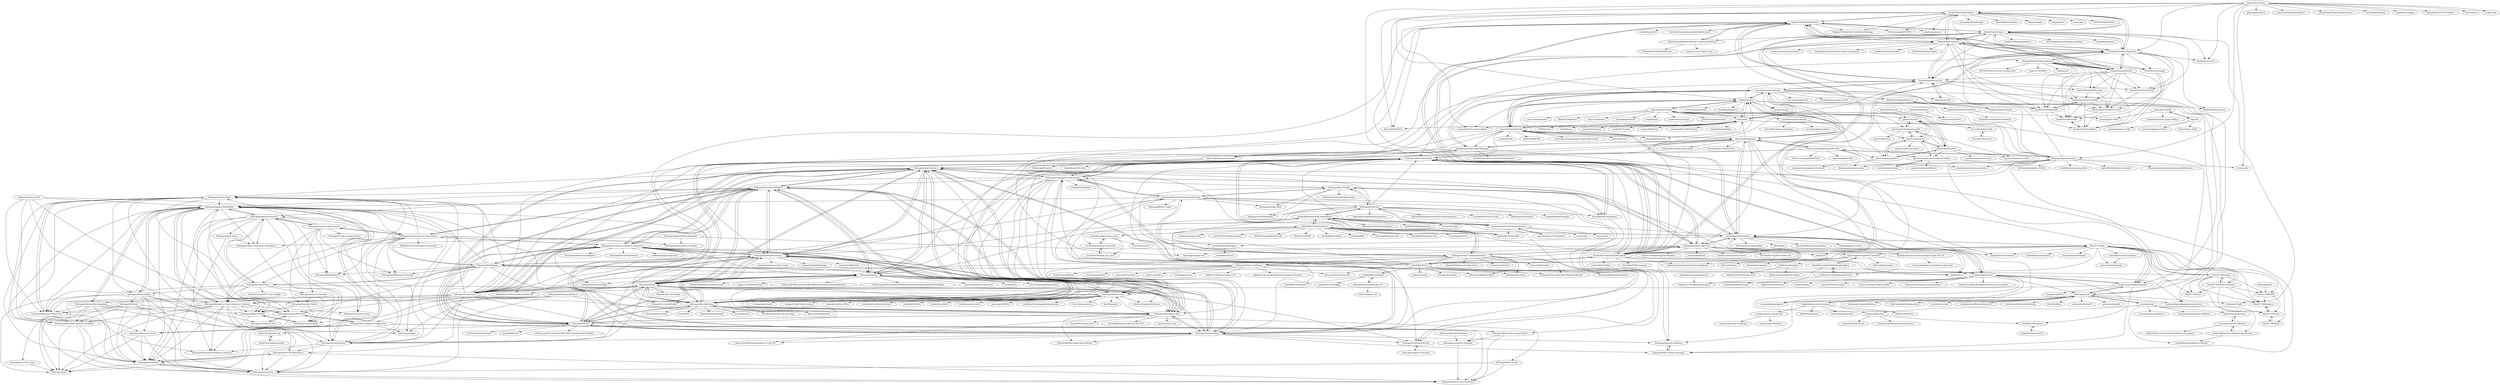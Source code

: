digraph G {
"HackerPoet/NonEuclidean" -> "HackerPoet/MarbleMarcher"
"HackerPoet/NonEuclidean" -> "HackerPoet/PySpace"
"HackerPoet/NonEuclidean" -> "turanszkij/WickedEngine" ["e"=1]
"HackerPoet/NonEuclidean" -> "HackerPoet/Composer"
"HackerPoet/NonEuclidean" -> "mxgmn/WaveFunctionCollapse" ["e"=1]
"HackerPoet/NonEuclidean" -> "dfranx/SHADERed" ["e"=1]
"HackerPoet/NonEuclidean" -> "SaschaWillems/Vulkan" ["e"=1]
"HackerPoet/NonEuclidean" -> "bkaradzic/bgfx" ["e"=1]
"HackerPoet/NonEuclidean" -> "Hopson97/MineCraft-One-Week-Challenge" ["e"=1]
"HackerPoet/NonEuclidean" -> "TerryCavanagh/VVVVVV" ["e"=1]
"HackerPoet/NonEuclidean" -> "skypjack/entt" ["e"=1]
"HackerPoet/NonEuclidean" -> "HackerPoet/Chaos-Equations"
"HackerPoet/NonEuclidean" -> "ssloy/tinyraytracer" ["e"=1]
"HackerPoet/NonEuclidean" -> "g-truc/glm" ["e"=1]
"HackerPoet/NonEuclidean" -> "CRYTEK/CRYENGINE" ["e"=1]
"Chakazul/Lenia" -> "chrxh/alien"
"Chakazul/Lenia" -> "hunar4321/particle-life"
"Chakazul/Lenia" -> "jasonwebb/morphogenesis-resources" ["e"=1]
"Chakazul/Lenia" -> "tom-mohr/particle-life-app"
"Chakazul/Lenia" -> "Slackermanz/VulkanAutomata"
"Chakazul/Lenia" -> "GollyGang/ready"
"Chakazul/Lenia" -> "HackerPoet/Particle-Life"
"Chakazul/Lenia" -> "duckythescientist/SmoothLife"
"Chakazul/Lenia" -> "scienceetonnante/lenia"
"Chakazul/Lenia" -> "hundredrabbits/Orca" ["e"=1]
"Chakazul/Lenia" -> "mxgmn/WaveFunctionCollapse" ["e"=1]
"Chakazul/Lenia" -> "mxgmn/MarkovJunior" ["e"=1]
"Chakazul/Lenia" -> "google/swissgl" ["e"=1]
"Chakazul/Lenia" -> "openworm/OpenWorm"
"Chakazul/Lenia" -> "davidrmiller/biosim4"
"SebLague/Procedural-Planets" -> "SebLague/Solar-System"
"SebLague/Procedural-Planets" -> "SebLague/Procedural-Landmass-Generation"
"SebLague/Procedural-Planets" -> "SebLague/Hydraulic-Erosion"
"SebLague/Procedural-Planets" -> "SebLague/Clouds"
"SebLague/Procedural-Planets" -> "SebLague/Sphere-Pathfinding"
"SebLague/Procedural-Planets" -> "SebLague/Boids"
"SebLague/Procedural-Planets" -> "SebLague/Marching-Cubes"
"SebLague/Procedural-Planets" -> "SebLague/Ecosystem-2"
"SebLague/Procedural-Planets" -> "SebLague/Ray-Marching"
"SebLague/Procedural-Planets" -> "SebLague/Terraforming"
"SebLague/Procedural-Planets" -> "SebLague/Portals"
"SebLague/Procedural-Planets" -> "SebLague/Spherical-Gravity"
"SebLague/Procedural-Planets" -> "SebLague/Path-Creator"
"SebLague/Procedural-Planets" -> "SebLague/Procedural-Cave-Generation"
"SebLague/Procedural-Planets" -> "SebLague/Coding-Game"
"SebLague/Hydraulic-Erosion" -> "SebLague/Clouds"
"SebLague/Hydraulic-Erosion" -> "SebLague/Marching-Cubes"
"SebLague/Hydraulic-Erosion" -> "SebLague/Procedural-Planets"
"SebLague/Hydraulic-Erosion" -> "SebLague/Ray-Marching"
"SebLague/Hydraulic-Erosion" -> "SebLague/Procedural-Landmass-Generation"
"SebLague/Hydraulic-Erosion" -> "SebLague/Path-Creator"
"SebLague/Hydraulic-Erosion" -> "SebLague/Boids"
"SebLague/Hydraulic-Erosion" -> "SebLague/Solar-System"
"SebLague/Hydraulic-Erosion" -> "dandrino/terrain-erosion-3-ways" ["e"=1]
"SebLague/Hydraulic-Erosion" -> "SebLague/Erosion-Demo"
"SebLague/Hydraulic-Erosion" -> "SebLague/Portals"
"SebLague/Hydraulic-Erosion" -> "SebLague/Terraforming"
"SebLague/Hydraulic-Erosion" -> "weigert/SimpleHydrology" ["e"=1]
"SebLague/Hydraulic-Erosion" -> "weigert/SoilMachine" ["e"=1]
"SebLague/Hydraulic-Erosion" -> "SebLague/Pathfinding"
"SebLague/Path-Creator" -> "keenanwoodall/Deform" ["e"=1]
"SebLague/Path-Creator" -> "Syomus/ProceduralToolkit" ["e"=1]
"SebLague/Path-Creator" -> "Tayx94/graphy" ["e"=1]
"SebLague/Path-Creator" -> "elringus/sprite-glow" ["e"=1]
"SebLague/Path-Creator" -> "arimger/Unity-Editor-Toolbox" ["e"=1]
"SebLague/Path-Creator" -> "cakeslice/Outline-Effect" ["e"=1]
"SebLague/Path-Creator" -> "yasirkula/UnityBezierSolution" ["e"=1]
"SebLague/Path-Creator" -> "zalo/MathUtilities" ["e"=1]
"SebLague/Path-Creator" -> "keijiro/KinoGlitch" ["e"=1]
"SebLague/Path-Creator" -> "DavidArayan/ezy-slice" ["e"=1]
"SebLague/Path-Creator" -> "mob-sakai/UIEffect" ["e"=1]
"SebLague/Path-Creator" -> "SebLague/Ray-Marching"
"SebLague/Path-Creator" -> "dbrizov/NaughtyAttributes" ["e"=1]
"SebLague/Path-Creator" -> "yasirkula/UnityIngameDebugConsole" ["e"=1]
"SebLague/Path-Creator" -> "wave-harmonic/crest" ["e"=1]
"HackerPoet/PySpace" -> "HackerPoet/MarbleMarcher"
"HackerPoet/PySpace" -> "HackerPoet/Chaos-Equations"
"HackerPoet/PySpace" -> "HackerPoet/NonEuclidean"
"HackerPoet/PySpace" -> "HackerPoet/FractalSoundExplorer"
"HackerPoet/PySpace" -> "HackerPoet/Composer"
"HackerPoet/PySpace" -> "HackerPoet/FaceEditor"
"HackerPoet/PySpace" -> "HackerPoet/Particle-Life"
"HackerPoet/PySpace" -> "SebLague/Ray-Marching"
"HackerPoet/PySpace" -> "buddhi1980/mandelbulber2" ["e"=1]
"HackerPoet/PySpace" -> "3Dickulus/FragM" ["e"=1]
"HackerPoet/PySpace" -> "HackerPoet/Conics"
"HackerPoet/PySpace" -> "electricsquare/raymarching-workshop" ["e"=1]
"HackerPoet/PySpace" -> "WAUthethird/Marble-Marcher-Community-Edition"
"HackerPoet/PySpace" -> "Gargaj/Bonzomatic" ["e"=1]
"HackerPoet/PySpace" -> "HackerPoet/FractalClock"
"HackerPoet/MarbleMarcher" -> "HackerPoet/PySpace"
"HackerPoet/MarbleMarcher" -> "HackerPoet/NonEuclidean"
"HackerPoet/MarbleMarcher" -> "WAUthethird/Marble-Marcher-Community-Edition"
"HackerPoet/MarbleMarcher" -> "HackerPoet/Chaos-Equations"
"HackerPoet/MarbleMarcher" -> "HackerPoet/Composer"
"HackerPoet/MarbleMarcher" -> "HackerPoet/FractalSoundExplorer"
"HackerPoet/MarbleMarcher" -> "HackerPoet/Particle-Life"
"HackerPoet/MarbleMarcher" -> "HackerPoet/FaceEditor"
"HackerPoet/MarbleMarcher" -> "SebLague/Ray-Marching"
"HackerPoet/MarbleMarcher" -> "ssloy/tinyraytracer" ["e"=1]
"HackerPoet/MarbleMarcher" -> "dfranx/SHADERed" ["e"=1]
"HackerPoet/MarbleMarcher" -> "cnlohr/noeuclid" ["e"=1]
"HackerPoet/MarbleMarcher" -> "TerryCavanagh/VVVVVV" ["e"=1]
"HackerPoet/MarbleMarcher" -> "FrictionalGames/AmnesiaTheDarkDescent" ["e"=1]
"HackerPoet/MarbleMarcher" -> "Hopson97/MineCraft-One-Week-Challenge" ["e"=1]
"SebLague/Ecosystem-2" -> "SebLague/Boids"
"SebLague/Ecosystem-2" -> "SebLague/Sphere-Pathfinding"
"SebLague/Ecosystem-2" -> "SebLague/Procedural-Planets"
"SebLague/Ecosystem-2" -> "SebLague/Clouds"
"SebLague/Ecosystem-2" -> "SebLague/Erosion-Demo"
"SebLague/Ecosystem-2" -> "SebLague/Procedural-Landmass-Generation"
"SebLague/Ecosystem-2" -> "SebLague/Solar-System"
"SebLague/Ecosystem-2" -> "SebLague/Marching-Cubes"
"SebLague/Ecosystem-2" -> "SebLague/Shape-Editor-Tool"
"SebLague/Ecosystem-2" -> "SebLague/Blender-to-Unity-Character-Creation"
"SebLague/Ecosystem-2" -> "SebLague/Coding-Game"
"SebLague/Ecosystem-2" -> "SebLague/Hydraulic-Erosion"
"SebLague/Ecosystem-2" -> "SebLague/LD43-The-Resistance"
"SebLague/Ecosystem-2" -> "SebLague/Terraforming"
"SebLague/Ecosystem-2" -> "SebLague/Runtime-CSharp-Test"
"SebLague/Ray-Marching" -> "SebLague/Marching-Cubes"
"SebLague/Ray-Marching" -> "SebLague/Clouds"
"SebLague/Ray-Marching" -> "SebLague/Hydraulic-Erosion"
"SebLague/Ray-Marching" -> "hecomi/uRaymarching" ["e"=1]
"SebLague/Ray-Marching" -> "SebLague/Path-Creator"
"SebLague/Ray-Marching" -> "SebLague/Boids"
"SebLague/Ray-Marching" -> "SebLague/Procedural-Planets"
"SebLague/Ray-Marching" -> "SebLague/Portals"
"SebLague/Ray-Marching" -> "xraxra/SDFr" ["e"=1]
"SebLague/Ray-Marching" -> "SebLague/Solar-System"
"SebLague/Ray-Marching" -> "SebLague/Slime-Simulation"
"SebLague/Ray-Marching" -> "keenanwoodall/Deform" ["e"=1]
"SebLague/Ray-Marching" -> "keijiro/HdrpVatExample" ["e"=1]
"SebLague/Ray-Marching" -> "fluviofx/fluviofx" ["e"=1]
"SebLague/Ray-Marching" -> "TheAllenChou/unity-ray-marching" ["e"=1]
"fnky/particle-life" -> "HackerPoet/Particle-Life"
"HackerPoet/FaceEditor" -> "HackerPoet/DeepDoodle"
"HackerPoet/FaceEditor" -> "HackerPoet/Composer"
"HackerPoet/FaceEditor" -> "HackerPoet/FursonaGenerator"
"HackerPoet/FaceEditor" -> "HackerPoet/Avant-Garfield"
"HackerPoet/FaceEditor" -> "HackerPoet/GoblinEscape"
"HackerPoet/FaceEditor" -> "HackerPoet/MovieBot"
"HackerPoet/FaceEditor" -> "HackerPoet/Chaos-Equations"
"HackerPoet/FaceEditor" -> "HackerPoet/PySpace"
"HackerPoet/FaceEditor" -> "HackerPoet/YouTubeCommenter"
"HackerPoet/FaceEditor" -> "HackerPoet/MarbleMarcher"
"HackerPoet/FaceEditor" -> "HackerPoet/FractalClock"
"HackerPoet/FaceEditor" -> "HackerPoet/Particle-Life"
"HackerPoet/FaceEditor" -> "HackerPoet/ClassMaker"
"SebLague/Marching-Cubes" -> "Eldemarkki/Marching-Cubes-Terrain" ["e"=1]
"SebLague/Marching-Cubes" -> "SebLague/Ray-Marching"
"SebLague/Marching-Cubes" -> "SebLague/Hydraulic-Erosion"
"SebLague/Marching-Cubes" -> "SebLague/Terraforming"
"SebLague/Marching-Cubes" -> "SebLague/Clouds"
"SebLague/Marching-Cubes" -> "Scrawk/Marching-Cubes" ["e"=1]
"SebLague/Marching-Cubes" -> "SebLague/Boids"
"SebLague/Marching-Cubes" -> "SebLague/Procedural-Landmass-Generation"
"SebLague/Marching-Cubes" -> "SebLague/Procedural-Planets"
"SebLague/Marching-Cubes" -> "Javier-Garzo/Marching-cubes-on-Unity-3D" ["e"=1]
"SebLague/Marching-Cubes" -> "SebLague/Path-Creator"
"SebLague/Marching-Cubes" -> "Scrawk/Marching-Cubes-On-The-GPU" ["e"=1]
"SebLague/Marching-Cubes" -> "mattatz/unity-voxel" ["e"=1]
"SebLague/Marching-Cubes" -> "SebLague/Portals"
"SebLague/Marching-Cubes" -> "SebLague/Solar-System"
"Helpsypoo/primerpython" -> "Primer-Learning/PrimerToolsUnity"
"Helpsypoo/primerpython" -> "SebLague/Ecosystem-2"
"Helpsypoo/primerpython" -> "Helpsypoo/primereconomy"
"Helpsypoo/primerpython" -> "minutelabsio/evolution-simulator"
"Helpsypoo/primerpython" -> "HackerPoet/MarbleMarcher"
"Helpsypoo/primerpython" -> "ArztSamuel/Applying_EANNs" ["e"=1]
"Helpsypoo/primerpython" -> "HackerPoet/PySpace"
"Helpsypoo/primerpython" -> "davidrmiller/biosim4"
"Helpsypoo/primerpython" -> "CodeReclaimers/neat-python" ["e"=1]
"Helpsypoo/primerpython" -> "johnBuffer/AntSimulator"
"Helpsypoo/primerpython" -> "patrickfuller/blender-chemicals" ["e"=1]
"Helpsypoo/primerpython" -> "HackerPoet/NonEuclidean"
"Helpsypoo/primerpython" -> "SebLague/Hydraulic-Erosion"
"Helpsypoo/primerpython" -> "Elteoremadebeethoven/AnimationsWithManim" ["e"=1]
"Helpsypoo/primerpython" -> "3b1b/manim" ["e"=1]
"SebLague/Sphere-Pathfinding" -> "SebLague/Erosion-Demo"
"SebLague/Sphere-Pathfinding" -> "SebLague/Runtime-CSharp-Test"
"SebLague/Sphere-Pathfinding" -> "SebLague/Object-Pooling"
"SebLague/Sphere-Pathfinding" -> "SebLague/Spherical-Gravity"
"SebLague/Sphere-Pathfinding" -> "SebLague/Swordfish"
"SebLague/Sphere-Pathfinding" -> "SebLague/Kinematic-Equation-Problems"
"SebLague/Sphere-Pathfinding" -> "SebLague/Shape-Editor-Tool"
"SebLague/Sphere-Pathfinding" -> "SebLague/Poisson-Disc-Sampling"
"SebLague/Sphere-Pathfinding" -> "SebLague/Blender-to-Unity-Character-Creation"
"SebLague/Sphere-Pathfinding" -> "SebLague/Visual-Debug"
"SebLague/Sphere-Pathfinding" -> "SebLague/Images"
"SebLague/Sphere-Pathfinding" -> "SebLague/Object-Placement-with-Physics"
"HackerPoet/GoblinEscape" -> "HackerPoet/Avant-Garfield"
"HackerPoet/GoblinEscape" -> "HackerPoet/FursonaGenerator"
"HackerPoet/Composer" -> "HackerPoet/FaceEditor"
"HackerPoet/Composer" -> "HackerPoet/Chaos-Equations"
"HackerPoet/Composer" -> "HackerPoet/MarbleMarcher"
"HackerPoet/Composer" -> "HackerPoet/Particle-Life"
"HackerPoet/Composer" -> "HackerPoet/PySpace"
"HackerPoet/Composer" -> "HackerPoet/NonEuclidean"
"HackerPoet/Composer" -> "HackerPoet/Avant-Garfield"
"HackerPoet/Composer" -> "HackerPoet/YouTubeCommenter"
"HackerPoet/Composer" -> "HackerPoet/DeepDoodle"
"HackerPoet/Composer" -> "HackerPoet/FractalSoundExplorer"
"HackerPoet/Composer" -> "mcleavey/musical-neural-net" ["e"=1]
"HackerPoet/Composer" -> "HackerPoet/Trackpad"
"HackerPoet/Composer" -> "danieldjohnson/biaxial-rnn-music-composition" ["e"=1]
"HackerPoet/Composer" -> "bearpelican/musicautobot" ["e"=1]
"HackerPoet/Composer" -> "HackerPoet/HyperEngine" ["e"=1]
"HackerPoet/Chaos-Equations" -> "HackerPoet/Particle-Life"
"HackerPoet/Chaos-Equations" -> "HackerPoet/PySpace"
"HackerPoet/Chaos-Equations" -> "HackerPoet/Composer"
"HackerPoet/Chaos-Equations" -> "HackerPoet/MarbleMarcher"
"HackerPoet/Chaos-Equations" -> "HackerPoet/Trackpad"
"HackerPoet/Chaos-Equations" -> "HackerPoet/FaceEditor"
"HackerPoet/Chaos-Equations" -> "HackerPoet/DeepDoodle"
"HackerPoet/Chaos-Equations" -> "HackerPoet/Conics"
"HackerPoet/Chaos-Equations" -> "HackerPoet/Inspiration"
"HackerPoet/Chaos-Equations" -> "HackerPoet/FursonaGenerator"
"HackerPoet/Chaos-Equations" -> "HackerPoet/NonEuclidean"
"HackerPoet/Chaos-Equations" -> "SebLague/Ray-Marching"
"HackerPoet/Chaos-Equations" -> "HackerPoet/FractalSoundExplorer"
"HackerPoet/Chaos-Equations" -> "HackerPoet/YouTubeCommenter"
"HackerPoet/Chaos-Equations" -> "HackerPoet/FractalClock"
"HackerPoet/YouTubeCommenter" -> "HackerPoet/Trackpad"
"HackerPoet/YouTubeCommenter" -> "HackerPoet/DeepDoodle"
"HackerPoet/YouTubeCommenter" -> "BOT-HAT/Youtube-First-Comment-Bot" ["e"=1]
"HackerPoet/YouTubeCommenter" -> "HackerPoet/ClassMaker"
"HackerPoet/YouTubeCommenter" -> "HackerPoet/MovieBot"
"HackerPoet/YouTubeCommenter" -> "tegal1337/YOMEN" ["e"=1]
"HackerPoet/YouTubeCommenter" -> "HackerPoet/Avant-Garfield"
"HackerPoet/YouTubeCommenter" -> "HackerPoet/FaceEditor"
"HackerPoet/YouTubeCommenter" -> "HackerPoet/GoblinEscape"
"HackerPoet/YouTubeCommenter" -> "leod/hncynic"
"HackerPoet/YouTubeCommenter" -> "HackerPoet/FractalClock"
"SebLague/Poisson-Disc-Sampling" -> "SebLague/Kinematic-Equation-Problems"
"SebLague/Poisson-Disc-Sampling" -> "SebLague/Swordfish"
"SebLague/Poisson-Disc-Sampling" -> "SebLague/Object-Pooling"
"SebLague/Poisson-Disc-Sampling" -> "SebLague/Chess-Pixi"
"SebLague/Poisson-Disc-Sampling" -> "SebLague/Grid"
"SebLague/Poisson-Disc-Sampling" -> "SebLague/Sphere-Pathfinding"
"SebLague/Poisson-Disc-Sampling" -> "SebLague/Runtime-CSharp-Test"
"nicoptere/physarum" -> "janivanecky/Physarum"
"nicoptere/physarum" -> "DenizBicer/Physarum"
"nicoptere/physarum" -> "Domenicobrz/Physarum-experiments"
"DavidMcLaughlin208/FallingSandJava" -> "PieKing1215/FallingSandSurvival"
"DavidMcLaughlin208/FallingSandJava" -> "PieKing1215/FallingSandEngine"
"DavidMcLaughlin208/FallingSandJava" -> "GameEngineering/EP01_SandSim"
"SebLague/Runtime-CSharp-Test" -> "SebLague/Coding-Game"
"SebLague/Runtime-CSharp-Test" -> "SebLague/Swordfish"
"SebLague/Runtime-CSharp-Test" -> "SebLague/Kinematic-Equation-Problems"
"SebLague/Runtime-CSharp-Test" -> "SebLague/Chess-Pixi"
"SebLague/Coding-Game" -> "SebLague/Runtime-CSharp-Test"
"SebLague/Coding-Game" -> "SebLague/Gamedev-Maths"
"SebLague/Coding-Game" -> "SebLague/Sphere-Pathfinding"
"SebLague/Coding-Game" -> "SebLague/Kinematic-Equation-Problems"
"SebLague/Coding-Game" -> "SebLague/Erosion-Demo"
"SebLague/Coding-Game" -> "SebLague/Swordfish"
"SebLague/Coding-Game" -> "SebLague/Monster-Console"
"SebLague/Coding-Game" -> "SebLague/Blender-to-Unity-Character-Creation"
"SebLague/Coding-Game" -> "SebLague/Visual-Debug"
"benmaier/reaction-diffusion" -> "ijmbarr/turing-patterns"
"benmaier/reaction-diffusion" -> "mbn010/Gray-Scott-reaction-diffusion-on-a-sphere"
"benmaier/reaction-diffusion" -> "jasonwebb/reaction-diffusion-playground"
"WAUthethird/Marble-Marcher-Community-Edition" -> "HackerPoet/MarbleMarcher"
"WAUthethird/Marble-Marcher-Community-Edition" -> "compute-toys/compute.toys" ["e"=1]
"WAUthethird/Marble-Marcher-Community-Edition" -> "MichaelMoroz/MarbleMarcher"
"SebLague/Curve-Editor" -> "SebLague/Gradient-Editor"
"SebLague/Curve-Editor" -> "SebLague/Sphere-Pathfinding"
"SebLague/Curve-Editor" -> "SebLague/Procedural-Landmass-Textures"
"SebLague/Curve-Editor" -> "SebLague/Shape-Editor-Tool"
"SebLague/Curve-Editor" -> "SebLague/Erosion-Demo"
"SebLague/Curve-Editor" -> "SebLague/Runtime-CSharp-Test"
"openworm/c302" -> "openworm/CElegansNeuroML"
"openworm/c302" -> "openworm/sibernetic"
"openworm/c302" -> "openworm/owmeta"
"openworm/c302" -> "NeuroML/pyNeuroML"
"heyseth/worm-sim" -> "Connectome/GoPiGo"
"heyseth/worm-sim" -> "openworm/c302"
"HackerPoet/Particle-Life" -> "fnky/particle-life"
"HackerPoet/Particle-Life" -> "HackerPoet/Chaos-Equations"
"HackerPoet/Particle-Life" -> "HackerPoet/GoblinEscape"
"HackerPoet/Particle-Life" -> "HackerPoet/DeepDoodle"
"HackerPoet/Particle-Life" -> "HackerPoet/Composer"
"HackerPoet/Particle-Life" -> "HackerPoet/MarbleMarcher"
"HackerPoet/Particle-Life" -> "HackerPoet/FursonaGenerator"
"HackerPoet/Particle-Life" -> "HackerPoet/FractalClock"
"HackerPoet/Particle-Life" -> "tom-mohr/particle-life-app"
"neurokernel/neurokernel" -> "Flowx08/Celegans-simulation"
"neurokernel/neurokernel" -> "openworm/org.geppetto"
"neurokernel/neurokernel" -> "neurokernel/neurodriver"
"IainWinter/IwEngine" -> "IainWinter/WinterFramework"
"IainWinter/IwEngine" -> "Rythe-Interactive/Rythe-Engine" ["e"=1]
"duckythescientist/SmoothLife" -> "duckythescientist/obfuscatedLife"
"duckythescientist/SmoothLife" -> "thearn/game-of-life"
"daniel-ilett/shaders-portal" -> "daniel-ilett/portals-urp"
"SebLague/Mnist-data-numpy-format" -> "SebLague/Mate-in-one-Generator"
"SebLague/Mnist-data-numpy-format" -> "SebLague/controller-challenge"
"HackerPoet/Avant-Garfield" -> "HackerPoet/MovieBot"
"HackerPoet/Avant-Garfield" -> "HackerPoet/FursonaGenerator"
"HackerPoet/Avant-Garfield" -> "HackerPoet/ClassMaker"
"HackerPoet/Avant-Garfield" -> "HackerPoet/Inspiration"
"HackerPoet/Avant-Garfield" -> "HackerPoet/DeepDoodle"
"openworm/open-worm-analysis-toolbox" -> "openworm/ChannelWorm2"
"openworm/open-worm-analysis-toolbox" -> "ver228/tierpsy-tracker"
"openworm/owmeta" -> "openworm/org.geppetto"
"openworm/owmeta" -> "openworm/c302"
"openworm/owmeta" -> "openworm/CElegansNeuroML"
"openworm/owmeta" -> "openworm/sibernetic"
"openworm/owmeta" -> "openworm/open-worm-analysis-toolbox"
"openworm/owmeta" -> "openworm/wormbrowser"
"SebLague/Shape-Editor-Tool" -> "SebLague/Gradient-Editor"
"SebLague/Shape-Editor-Tool" -> "SebLague/Ear-Clipping-Triangulation"
"SebLague/Shape-Editor-Tool" -> "SebLague/Monster-Console"
"SebLague/Neural-Network-python" -> "SebLague/Mnist-data-numpy-format"
"SebLague/Neural-Network-python" -> "SebLague/First-person-controller"
"SebLague/Neural-Network-python" -> "SebLague/Object-Placement-with-Physics"
"HackerPoet/DeepDoodle" -> "HackerPoet/MovieBot"
"HackerPoet/DeepDoodle" -> "HackerPoet/Avant-Garfield"
"HackerPoet/DeepDoodle" -> "HackerPoet/ClassMaker"
"HackerPoet/MovieBot" -> "HackerPoet/ClassMaker"
"HackerPoet/FursonaGenerator" -> "HackerPoet/ClassMaker"
"HackerPoet/FursonaGenerator" -> "HackerPoet/MovieBot"
"HackerPoet/FractalClock" -> "HackerPoet/FursonaGenerator"
"HackerPoet/ClassMaker" -> "HackerPoet/MovieBot"
"SebLague/Visual-Debug" -> "SebLague/Shape-Editor-Tool"
"SebLague/Visual-Debug" -> "SebLague/Runtime-CSharp-Test"
"SebLague/Visual-Debug" -> "SebLague/Swordfish"
"SebLague/Visual-Debug" -> "SebLague/Monster-Console"
"SebLague/Visual-Debug" -> "SebLague/Chess-Pixi"
"SebLague/Visual-Debug" -> "SebLague/Erosion-Demo"
"SebLague/Visual-Debug" -> "SebLague/Sphere-Pathfinding"
"SebLague/Visual-Debug" -> "SebLague/Grid"
"SebLague/Visual-Debug" -> "SebLague/VidTools"
"SebLague/Gradient-Editor" -> "SebLague/Shape-Editor-Tool"
"SebLague/Spirit-Rover" -> "SebLague/Swordfish"
"SebLague/Spirit-Rover" -> "SebLague/Object-Placement-with-Physics"
"SebLague/Swordfish" -> "SebLague/LD43-The-Resistance"
"SebLague/Swordfish" -> "SebLague/Mate-in-one-Generator"
"SebLague/Swordfish" -> "SebLague/Chess-Pixi"
"SebLague/Swordfish" -> "SebLague/Grid"
"SebLague/Chess-Pixi" -> "SebLague/Mate-in-one-Generator"
"SebLague/LD43-The-Resistance" -> "SebLague/Swordfish"
"SebLague/LD43-The-Resistance" -> "SebLague/Chess-Pixi"
"SebLague/LD43-The-Resistance" -> "SebLague/Mate-in-one-Generator"
"SebLague/Erosion-Demo" -> "SebLague/Sphere-Pathfinding"
"SebLague/Erosion-Demo" -> "SebLague/Chess-Pixi"
"SebLague/Erosion-Demo" -> "SebLague/LD43-The-Resistance"
"SebLague/Erosion-Demo" -> "SebLague/Procedural-Landmass-Textures"
"DenizBicer/Physarum" -> "Barbelot/Physarum3D"
"jonnyhyman/Chaos" -> "gboeing/pynamical" ["e"=1]
"jonnyhyman/Chaos" -> "jonnyhyman/QuantumWaves"
"jonnyhyman/Chaos" -> "Chakazul/Lenia"
"jonnyhyman/Chaos" -> "HackerPoet/Chaos-Equations"
"jonnyhyman/Chaos" -> "jonnyhyman/Programming-Classes"
"jonnyhyman/Chaos" -> "moderngl/moderngl" ["e"=1]
"jonnyhyman/Chaos" -> "HackerPoet/FractalSoundExplorer"
"jonnyhyman/Chaos" -> "Helpsypoo/primerpython"
"jonnyhyman/Chaos" -> "achael/eht-imaging" ["e"=1]
"jonnyhyman/Chaos" -> "HackerPoet/NonEuclidean"
"jonnyhyman/Chaos" -> "jonnyhyman/G-FOLD-Python" ["e"=1]
"jonnyhyman/Chaos" -> "HackerPoet/Conics"
"jonnyhyman/Chaos" -> "3b1b/manim" ["e"=1]
"jonnyhyman/Chaos" -> "3b1b/videos" ["e"=1]
"jonnyhyman/Chaos" -> "vispy/vispy" ["e"=1]
"DinoZ1729/Earth" -> "DinoZ1729/Renderer"
"DinoZ1729/Earth" -> "DinoZ1729/Tetris"
"SebLague/Clouds" -> "ShaderFallback/UnityVolumeCloud" ["e"=1]
"SebLague/Clouds" -> "SebLague/Hydraulic-Erosion"
"SebLague/Clouds" -> "SebLague/Boids"
"SebLague/Clouds" -> "yangrc1234/VolumeCloud" ["e"=1]
"SebLague/Clouds" -> "SebLague/Ray-Marching"
"SebLague/Clouds" -> "SebLague/Marching-Cubes"
"SebLague/Clouds" -> "SebLague/Portals"
"SebLague/Clouds" -> "ColinLeung-NiloCat/UnityURP-MobileScreenSpacePlanarReflection" ["e"=1]
"SebLague/Clouds" -> "SebLague/Procedural-Planets"
"SebLague/Clouds" -> "ColinLeung-NiloCat/UnityURP-MobileDrawMeshInstancedIndirectExample" ["e"=1]
"SebLague/Clouds" -> "mtwoodard/TextureGenerator" ["e"=1]
"SebLague/Clouds" -> "SebLague/Solar-System"
"SebLague/Clouds" -> "Scrawk/Ceto" ["e"=1]
"SebLague/Clouds" -> "Unity-Technologies/BoatAttack" ["e"=1]
"SebLague/Clouds" -> "brihernandez/MouseFlight" ["e"=1]
"johnBuffer/AntSimulator" -> "SebLague/Slime-Simulation"
"johnBuffer/AntSimulator" -> "johnBuffer/ClothSimulation"
"johnBuffer/AntSimulator" -> "johnBuffer/NoCol"
"johnBuffer/AntSimulator" -> "davidrmiller/biosim4"
"johnBuffer/AntSimulator" -> "fogleman/physarum"
"johnBuffer/AntSimulator" -> "facebookresearch/madgrad" ["e"=1]
"johnBuffer/AntSimulator" -> "jdah/tetris-os" ["e"=1]
"johnBuffer/AntSimulator" -> "johnBuffer/VerletSFML-Multithread"
"johnBuffer/AntSimulator" -> "climech/grit" ["e"=1]
"johnBuffer/AntSimulator" -> "johnBuffer/UnitedEngine"
"johnBuffer/AntSimulator" -> "DinoZ1729/Ray"
"johnBuffer/AntSimulator" -> "nicehash/NiceHashQuickMiner" ["e"=1]
"johnBuffer/AntSimulator" -> "SebLague/Digital-Logic-Sim"
"johnBuffer/AntSimulator" -> "Lifka/hacking-resources" ["e"=1]
"johnBuffer/AntSimulator" -> "hunar4321/particle-life"
"Primer-Learning/PrimerToolsUnity" -> "Helpsypoo/primerpython"
"Primer-Learning/PrimerToolsUnity" -> "Helpsypoo/primereconomy"
"Primer-Learning/PrimerToolsUnity" -> "SebLague/Ecosystem-2"
"Primer-Learning/PrimerToolsUnity" -> "Primer-Learning/PrimerTools"
"Primer-Learning/PrimerToolsUnity" -> "nipunramk/Reducible" ["e"=1]
"Primer-Learning/PrimerToolsUnity" -> "minutelabsio/evolution-simulator"
"Primer-Learning/PrimerToolsUnity" -> "davidrmiller/biosim4"
"Primer-Learning/PrimerToolsUnity" -> "SebLague/Slime-Simulation"
"SebLague/Boids" -> "SebLague/Clouds"
"SebLague/Boids" -> "SebLague/Marching-Cubes"
"SebLague/Boids" -> "SebLague/Portals"
"SebLague/Boids" -> "SebLague/Ray-Marching"
"SebLague/Boids" -> "SebLague/Procedural-Planets"
"SebLague/Boids" -> "SebLague/Hydraulic-Erosion"
"SebLague/Boids" -> "SebLague/Ecosystem-2"
"SebLague/Boids" -> "SebLague/Path-Creator"
"SebLague/Boids" -> "SebLague/Solar-System"
"SebLague/Boids" -> "SebLague/Sphere-Pathfinding"
"SebLague/Boids" -> "SebLague/Terraforming"
"SebLague/Boids" -> "SebLague/Slime-Simulation"
"SebLague/Boids" -> "Shinao/Unity-GPU-Boids" ["e"=1]
"SebLague/Boids" -> "SebLague/Erosion-Demo"
"SebLague/Boids" -> "SebLague/Poisson-Disc-Sampling"
"MaxRobinsonTheGreat/LifeEngine" -> "MaxRobinsonTheGreat/NeuralPatterns"
"MaxRobinsonTheGreat/LifeEngine" -> "MaxRobinsonTheGreat/EvolutionSimulator"
"MaxRobinsonTheGreat/LifeEngine" -> "DylanCope/Evolving-Protozoa"
"MaxRobinsonTheGreat/LifeEngine" -> "tom-mohr/particle-life-app"
"MaxRobinsonTheGreat/LifeEngine" -> "Slackermanz/VulkanAutomata"
"MaxRobinsonTheGreat/LifeEngine" -> "davidrmiller/biosim4"
"jasonwebb/reaction-diffusion-playground" -> "benmaier/reaction-diffusion"
"jasonwebb/reaction-diffusion-playground" -> "colejd/Reaction-Diffusion-ThreeJS"
"Slackermanz/VulkanAutomata" -> "SebLague/MN-Cellular-Automata"
"Slackermanz/VulkanAutomata" -> "saraqael-m/MNCA"
"Slackermanz/VulkanAutomata" -> "GollyGang/ready"
"Slackermanz/VulkanAutomata" -> "fogleman/physarum"
"Slackermanz/VulkanAutomata" -> "MaxRobinsonTheGreat/NeuralPatterns"
"SebLague/Solar-System" -> "SebLague/Procedural-Planets"
"SebLague/Solar-System" -> "SebLague/Clouds"
"SebLague/Solar-System" -> "SebLague/Portals"
"SebLague/Solar-System" -> "SebLague/Terraforming"
"SebLague/Solar-System" -> "SebLague/Hydraulic-Erosion"
"SebLague/Solar-System" -> "SebLague/Boids"
"SebLague/Solar-System" -> "SebLague/Marching-Cubes"
"SebLague/Solar-System" -> "SebLague/Geographical-Adventures"
"SebLague/Solar-System" -> "SebLague/Ray-Marching"
"SebLague/Solar-System" -> "SebLague/Path-Creator"
"SebLague/Solar-System" -> "SebLague/Procedural-Landmass-Generation"
"SebLague/Solar-System" -> "SebLague/Ecosystem-2"
"SebLague/Solar-System" -> "SebLague/Slime-Simulation"
"SebLague/Solar-System" -> "brihernandez/MouseFlight" ["e"=1]
"SebLague/Solar-System" -> "SebLague/Coding-Game"
"DinoZ1729/Ray" -> "DinoZ1729/Galaxy"
"DinoZ1729/Ray" -> "DinoZ1729/Ray-2"
"DinoZ1729/Ray" -> "DinoZ1729/Double-Pendulum"
"DinoZ1729/Ray" -> "DinoZ1729/Renderer"
"DinoZ1729/Ray" -> "DinoZ1729/Earth"
"DinoZ1729/Ray" -> "bullhe4d/bigwatermelon" ["e"=1]
"DinoZ1729/Ray" -> "interl0per/Console-Graphics"
"DinoZ1729/Ray" -> "turtiustrek/taskmanager"
"DinoZ1729/Ray" -> "jdah/minecraft-weekend" ["e"=1]
"DinoZ1729/Ray" -> "ckarcz/GraphicsEngine"
"DinoZ1729/Ray" -> "johnBuffer/AntSimulator"
"DinoZ1729/Ray" -> "HackerPoet/FractalSoundExplorer"
"DinoZ1729/Ray" -> "jdah/tetris-os" ["e"=1]
"DinoZ1729/Ray" -> "DinoZ1729/Game"
"DinoZ1729/Ray" -> "GameEngineering/EP01_SandSim"
"GameEngineering/EP01_SandSim" -> "MrFrenik/gunslinger" ["e"=1]
"GameEngineering/EP01_SandSim" -> "DavidMcLaughlin208/FallingSandJava"
"GameEngineering/EP01_SandSim" -> "PieKing1215/FallingSandSurvival"
"GameEngineering/EP01_SandSim" -> "IainWinter/IwEngine"
"GameEngineering/EP01_SandSim" -> "MrFrenik/Enjon"
"GameEngineering/EP01_SandSim" -> "floooh/sokol-samples" ["e"=1]
"SebLague/Portals" -> "SebLague/Clouds"
"SebLague/Portals" -> "SebLague/Boids"
"SebLague/Portals" -> "SebLague/Solar-System"
"SebLague/Portals" -> "SebLague/Procedural-Planets"
"SebLague/Portals" -> "SebLague/Ray-Marching"
"SebLague/Portals" -> "SebLague/Terraforming"
"SebLague/Portals" -> "SebLague/Path-Creator"
"SebLague/Portals" -> "SebLague/Hydraulic-Erosion"
"SebLague/Portals" -> "SebLague/Marching-Cubes"
"SebLague/Portals" -> "ColinLeung-NiloCat/UnityURPUnlitScreenSpaceDecalShader" ["e"=1]
"SebLague/Portals" -> "daniel-ilett/portals-urp"
"SebLague/Portals" -> "SebLague/Coding-Game"
"SebLague/Portals" -> "SebLague/Procedural-Landmass-Generation"
"SebLague/Portals" -> "ElasticSea/unity-fracture" ["e"=1]
"SebLague/Portals" -> "Kink3d/kMirrors" ["e"=1]
"Barbelot/Physarum3D" -> "DenizBicer/Physarum"
"PieKing1215/FallingSandSurvival" -> "PieKing1215/FallingSandEngine"
"PieKing1215/FallingSandSurvival" -> "DavidMcLaughlin208/FallingSandJava"
"adamsky/globe" -> "DinoZ1729/Earth"
"SebLague/VidTools" -> "SebLague/LD43-The-Resistance"
"SebLague/VidTools" -> "SebLague/Grid"
"SebLague/VidTools" -> "SebLague/Images"
"SebLague/VidTools" -> "SebLague/Swordfish"
"SebLague/VidTools" -> "SebLague/Kinematic-Equation-Problems"
"SebLague/VidTools" -> "SebLague/Chess-Pixi"
"SebLague/VidTools" -> "SebLague/Runtime-CSharp-Test"
"interl0per/Console-Graphics" -> "ckarcz/GraphicsEngine"
"SebLague/SebLague.github.io" -> "SebLague/Images"
"SebLague/SebLague.github.io" -> "SebLague/Mate-In-One"
"SebLague/SebLague.github.io" -> "SebLague/Chess-Pixi"
"SebLague/SebLague.github.io" -> "SebLague/Blender-to-Unity-Character-Creation"
"SebLague/SebLague.github.io" -> "SebLague/Our-First-Game"
"SebLague/SebLague.github.io" -> "SebLague/Swordfish"
"SebLague/SebLague.github.io" -> "SebLague/Ear-Clipping-Triangulation"
"HackerPoet/Trackpad" -> "HackerPoet/ClassMaker"
"HackerPoet/Trackpad" -> "HackerPoet/MovieBot"
"SebLague/Monster-Console" -> "SebLague/Grid"
"SebLague/Monster-Console" -> "SebLague/Swordfish"
"SebLague/Monster-Console" -> "SebLague/Chess-Pixi"
"SebLague/Mate-In-One" -> "SebLague/Chess-Pixi"
"SebLague/Mate-In-One" -> "SebLague/Mate-in-one-Generator"
"DinoZ1729/Renderer" -> "DinoZ1729/Tetris"
"DinoZ1729/Tetris" -> "DinoZ1729/Renderer"
"DinoZ1729/Tetris" -> "DinoZ1729/Game"
"NeuroML/pyNeuroML" -> "NeuroML/NeuroML2"
"moritzbroe/raytracing_demo" -> "moritzbroe/terminal_minecraft"
"moritzbroe/raytracing_demo" -> "moritzbroe/temple_run_ascii"
"moritzbroe/raytracing_demo" -> "adi3120/Fazen2d"
"chrxh/alien" -> "Chakazul/Lenia"
"chrxh/alien" -> "hunar4321/particle-life"
"chrxh/alien" -> "samuelmtimbo/unit" ["e"=1]
"chrxh/alien" -> "mxgmn/MarkovJunior" ["e"=1]
"chrxh/alien" -> "srush/GPU-Puzzles" ["e"=1]
"chrxh/alien" -> "Slackermanz/VulkanAutomata"
"chrxh/alien" -> "jrouwe/JoltPhysics" ["e"=1]
"chrxh/alien" -> "zzanehip/The-OldOS-Project" ["e"=1]
"chrxh/alien" -> "mxgmn/WaveFunctionCollapse" ["e"=1]
"chrxh/alien" -> "GollyGang/ready"
"chrxh/alien" -> "EmbarkStudios/kajiya" ["e"=1]
"chrxh/alien" -> "NVIDIA/warp" ["e"=1]
"chrxh/alien" -> "tom-mohr/particle-life-app"
"chrxh/alien" -> "wolfpld/tracy" ["e"=1]
"chrxh/alien" -> "dfranx/SHADERed" ["e"=1]
"SebLague/Slime-Simulation" -> "fogleman/physarum"
"SebLague/Slime-Simulation" -> "SebLague/Ant-Simulation"
"SebLague/Slime-Simulation" -> "SebLague/Ray-Marching"
"SebLague/Slime-Simulation" -> "SebLague/Hydraulic-Erosion"
"SebLague/Slime-Simulation" -> "johnBuffer/AntSimulator"
"SebLague/Slime-Simulation" -> "SebLague/Boids"
"SebLague/Slime-Simulation" -> "SebLague/Chess-Coding-Adventure"
"SebLague/Slime-Simulation" -> "SebLague/Reaction-Diffusion"
"SebLague/Slime-Simulation" -> "SebLague/Clouds"
"SebLague/Slime-Simulation" -> "SebLague/Solar-System"
"SebLague/Slime-Simulation" -> "SebLague/Terraforming"
"SebLague/Slime-Simulation" -> "SebLague/MN-Cellular-Automata"
"SebLague/Slime-Simulation" -> "SebLague/Geographical-Adventures"
"SebLague/Slime-Simulation" -> "SebLague/Digital-Logic-Sim"
"SebLague/Slime-Simulation" -> "SebLague/Marching-Cubes"
"openworm/org.geppetto" -> "openworm/sibernetic"
"openworm/org.geppetto" -> "openworm/owmeta"
"openworm/org.geppetto" -> "openworm/org.geppetto.frontend"
"SebLague/Chess-Coding-Adventure" -> "SebLague/Chess-Challenge"
"SebLague/Chess-Coding-Adventure" -> "SebLague/Slime-Simulation"
"SebLague/Chess-Coding-Adventure" -> "SebLague/Digital-Logic-Sim"
"SebLague/Chess-Coding-Adventure" -> "lichess-bot-devs/lichess-bot" ["e"=1]
"SebLague/Chess-Coding-Adventure" -> "thomasahle/sunfish" ["e"=1]
"SebLague/Chess-Coding-Adventure" -> "SebLague/Geographical-Adventures"
"SebLague/Chess-Coding-Adventure" -> "MartinMSPedersen/Crafty-Chess"
"SebLague/Chess-Coding-Adventure" -> "SebLague/Solar-System"
"SebLague/Chess-Coding-Adventure" -> "official-stockfish/Stockfish" ["e"=1]
"SebLague/Chess-Coding-Adventure" -> "niklasf/python-chess" ["e"=1]
"SebLague/Chess-Coding-Adventure" -> "SebLague/Tiny-Chess-Bot-Challenge-Results"
"SebLague/Chess-Coding-Adventure" -> "SebLague/Neural-Network-Experiments"
"SebLague/Chess-Coding-Adventure" -> "SebLague/Ecosystem-2"
"SebLague/Chess-Coding-Adventure" -> "LeelaChessZero/lc0" ["e"=1]
"SebLague/Chess-Coding-Adventure" -> "SebLague/Terraforming"
"SebLague/Terraforming" -> "SebLague/Marching-Cubes"
"SebLague/Terraforming" -> "SebLague/Solar-System"
"SebLague/Terraforming" -> "SebLague/Reaction-Diffusion"
"SebLague/Terraforming" -> "SebLague/Procedural-Planets"
"SebLague/Terraforming" -> "SebLague/Cloth-and-IK-Test"
"SebLague/Terraforming" -> "SebLague/Clouds"
"SebLague/Terraforming" -> "SebLague/Portals"
"SebLague/Terraforming" -> "SebLague/MN-Cellular-Automata"
"SebLague/Terraforming" -> "Eldemarkki/Marching-Cubes-Terrain" ["e"=1]
"SebLague/Terraforming" -> "SebLague/Hydraulic-Erosion"
"SebLague/Terraforming" -> "Javier-Garzo/Marching-cubes-on-Unity-3D" ["e"=1]
"SebLague/Terraforming" -> "SebLague/Sphere-Pathfinding"
"SebLague/Terraforming" -> "SebLague/Erosion-Demo"
"SebLague/Terraforming" -> "SebLague/Procedural-Landmass-Generation"
"SebLague/Terraforming" -> "SebLague/Boids"
"SebLague/Digital-Logic-Sim" -> "DigitalLogicSimCommunity/Digital-Logic-Sim-CE"
"SebLague/Digital-Logic-Sim" -> "SebLague/Geographical-Adventures"
"SebLague/Digital-Logic-Sim" -> "logisim-evolution/logisim-evolution" ["e"=1]
"SebLague/Digital-Logic-Sim" -> "SebLague/Chess-Coding-Adventure"
"SebLague/Digital-Logic-Sim" -> "SebLague/Slime-Simulation"
"SebLague/Digital-Logic-Sim" -> "hneemann/Digital" ["e"=1]
"SebLague/Digital-Logic-Sim" -> "motion-canvas/motion-canvas" ["e"=1]
"SebLague/Digital-Logic-Sim" -> "SebLague/Solar-System"
"SebLague/Digital-Logic-Sim" -> "ange-yaghi/engine-sim" ["e"=1]
"SebLague/Digital-Logic-Sim" -> "johnBuffer/AntSimulator"
"SebLague/Digital-Logic-Sim" -> "jdah/jdh-8" ["e"=1]
"SebLague/Digital-Logic-Sim" -> "jdah/minecraft-weekend" ["e"=1]
"SebLague/Digital-Logic-Sim" -> "jdah/tetris-os" ["e"=1]
"SebLague/Digital-Logic-Sim" -> "SebLague/Path-Creator"
"SebLague/Digital-Logic-Sim" -> "The-Powder-Toy/The-Powder-Toy" ["e"=1]
"johnBuffer/ClothSimulation" -> "johnBuffer/AntSimulator"
"johnBuffer/ClothSimulation" -> "johnBuffer/VerletSFML-Multithread"
"johnBuffer/ClothSimulation" -> "mmmovania/opencloth" ["e"=1]
"johnBuffer/ClothSimulation" -> "sam007961/FastMassSpring" ["e"=1]
"johnBuffer/ClothSimulation" -> "NVIDIAGameWorks/NvCloth" ["e"=1]
"johnBuffer/ClothSimulation" -> "NVIDIA-RTX/NRD" ["e"=1]
"johnBuffer/ClothSimulation" -> "johnBuffer/VerletSFML"
"johnBuffer/ClothSimulation" -> "johnBuffer/NovaBug"
"johnBuffer/ClothSimulation" -> "moritzbroe/raytracing_demo"
"johnBuffer/ClothSimulation" -> "GameEngineering/EP01_SandSim"
"johnBuffer/ClothSimulation" -> "Razakhel/RaZ" ["e"=1]
"johnBuffer/ClothSimulation" -> "raymondyfei/libwetcloth" ["e"=1]
"johnBuffer/ClothSimulation" -> "doyubkim/fluid-engine-dev" ["e"=1]
"johnBuffer/ClothSimulation" -> "moritzbroe/terminal_minecraft"
"johnBuffer/ClothSimulation" -> "erincatto/box2d-lite" ["e"=1]
"HackerPoet/FractalSoundExplorer" -> "HackerPoet/MarbleMarcher"
"HackerPoet/FractalSoundExplorer" -> "HackerPoet/PySpace"
"HackerPoet/FractalSoundExplorer" -> "HackerPoet/NonEuclidean"
"HackerPoet/FractalSoundExplorer" -> "HackerPoet/Composer"
"HackerPoet/FractalSoundExplorer" -> "HackerPoet/Chaos-Equations"
"HackerPoet/FractalSoundExplorer" -> "HackerPoet/Particle-Life"
"HackerPoet/FractalSoundExplorer" -> "DinoZ1729/Ray"
"HackerPoet/FractalSoundExplorer" -> "johnBuffer/NoCol"
"HackerPoet/FractalSoundExplorer" -> "nilsberglund-orleans/YouTube-simulations" ["e"=1]
"HackerPoet/FractalSoundExplorer" -> "Chakazul/Lenia"
"HackerPoet/FractalSoundExplorer" -> "fogleman/physarum"
"HackerPoet/FractalSoundExplorer" -> "runestubbe/Crinkler" ["e"=1]
"HackerPoet/FractalSoundExplorer" -> "Spu7Nix/SPWN-language" ["e"=1]
"HackerPoet/FractalSoundExplorer" -> "SebLague/Slime-Simulation"
"HackerPoet/FractalSoundExplorer" -> "jdah/tetris-os" ["e"=1]
"GollyGang/ready" -> "pmneila/jsexp"
"GollyGang/ready" -> "hsab/GrowthNodes" ["e"=1]
"GollyGang/ready" -> "jasonwebb/morphogenesis-resources" ["e"=1]
"GollyGang/ready" -> "Slackermanz/VulkanAutomata"
"GollyGang/ready" -> "alessandro-zomparelli/tissue" ["e"=1]
"GollyGang/ready" -> "GollyGang/ruletablerepository"
"GollyGang/ready" -> "5agado/data-science-learning"
"GollyGang/ready" -> "nortikin/sverchok" ["e"=1]
"GollyGang/ready" -> "inca/blender-differential-growth" ["e"=1]
"GollyGang/ready" -> "3Dickulus/FragM" ["e"=1]
"GollyGang/ready" -> "andreasmuller/NoiseWorkshop" ["e"=1]
"GollyGang/ready" -> "diwi/PixelFlow" ["e"=1]
"GollyGang/ready" -> "amandaghassaei/gpu-io" ["e"=1]
"GollyGang/ready" -> "sergeneren/BubbleH" ["e"=1]
"GollyGang/ready" -> "portsmouth/snelly" ["e"=1]
"daniel-ilett/portals-urp" -> "daniel-ilett/shaders-portal"
"johnBuffer/AutoDrone" -> "johnBuffer/AutoRocket"
"johnBuffer/AutoDrone" -> "johnBuffer/AutoFlappy"
"johnBuffer/AutoDrone" -> "AlexandreSajus/Quadcopter-AI"
"fogleman/physarum" -> "SebLague/Slime-Simulation"
"fogleman/physarum" -> "nicoptere/physarum"
"fogleman/physarum" -> "Slackermanz/VulkanAutomata"
"fogleman/physarum" -> "mimemagicrb/mimemagic" ["e"=1]
"fogleman/physarum" -> "jasonwebb/morphogenesis-resources" ["e"=1]
"fogleman/physarum" -> "fogleman/CellularForms"
"fogleman/physarum" -> "johnBuffer/AntSimulator"
"fogleman/physarum" -> "fogleman/hmm" ["e"=1]
"fogleman/physarum" -> "storm-devs/storm-engine" ["e"=1]
"fogleman/physarum" -> "crypto-com/chain-desktop-wallet" ["e"=1]
"fogleman/physarum" -> "DenizBicer/Physarum"
"fogleman/physarum" -> "Hammster/windows-terminal-shaders" ["e"=1]
"fogleman/physarum" -> "amandaghassaei/gpu-io" ["e"=1]
"fogleman/physarum" -> "Kenzie-Academy-Brasil/portfolio-start-sua-carreira" ["e"=1]
"fogleman/physarum" -> "GollyGang/ready"
"SebLague/Procedural-Cave-Generation" -> "SebLague/Procedural-Landmass-Generation"
"SebLague/Procedural-Cave-Generation" -> "SebLague/Spherical-Gravity"
"SebLague/Procedural-Cave-Generation" -> "SebLague/Pathfinding-2D"
"SebLague/Procedural-Cave-Generation" -> "SebLague/Create-a-Game-Source"
"SebLague/Procedural-Cave-Generation" -> "SebLague/Sphere-Pathfinding"
"SebLague/Procedural-Cave-Generation" -> "SebLague/Procedural-Planets"
"SebLague/Procedural-Cave-Generation" -> "SebLague/Blender-to-Unity-Character-Creation"
"SebLague/Procedural-Cave-Generation" -> "SebLague/Coding-Game"
"SebLague/Procedural-Cave-Generation" -> "DMeville/Unity3d-Dungeon-Generator" ["e"=1]
"SebLague/Procedural-Cave-Generation" -> "SebLague/Field-of-View"
"SebLague/Procedural-Cave-Generation" -> "SebLague/2DPlatformer-Tutorial" ["e"=1]
"SebLague/Procedural-Cave-Generation" -> "SebLague/Marching-Cubes"
"SebLague/Procedural-Cave-Generation" -> "SebLague/Pathfinding"
"SebLague/Procedural-Cave-Generation" -> "SebLague/Camera-Shake"
"SebLague/Procedural-Cave-Generation" -> "SebLague/First-person-controller"
"openworm/CElegansNeuroML" -> "openworm/c302"
"openworm/CElegansNeuroML" -> "openworm/open-worm-analysis-toolbox"
"openworm/CElegansNeuroML" -> "openworm/muscle_model"
"openworm/CElegansNeuroML" -> "openworm/owmeta"
"openworm/CElegansNeuroML" -> "openworm/bionet"
"pmav/game-of-life" -> "nomatteus/conway-game-of-life-js"
"pmav/game-of-life" -> "thearn/game-of-life"
"pmav/game-of-life" -> "copy/life"
"SebLague/Ant-Simulation" -> "SebLague/Ray-Tracing"
"SebLague/Ant-Simulation" -> "SebLague/Slime-Simulation"
"SebLague/Ant-Simulation" -> "SebLague/Reaction-Diffusion"
"moritzbroe/terminal_minecraft" -> "moritzbroe/temple_run_ascii"
"moritzbroe/terminal_minecraft" -> "moritzbroe/raytracing_demo"
"DinoZ1729/Galaxy" -> "DinoZ1729/Double-Pendulum"
"DinoZ1729/Galaxy" -> "DinoZ1729/Ray"
"DinoZ1729/Galaxy" -> "DinoZ1729/Ray-2"
"DinoZ1729/Galaxy" -> "DinoZ1729/Tetris"
"DinoZ1729/Galaxy" -> "DinoZ1729/Renderer"
"DinoZ1729/Galaxy" -> "DinoZ1729/Earth"
"DinoZ1729/Double-Pendulum" -> "DinoZ1729/Renderer"
"DinoZ1729/Double-Pendulum" -> "DinoZ1729/Galaxy"
"DinoZ1729/Double-Pendulum" -> "DinoZ1729/Ray-2"
"DinoZ1729/Double-Pendulum" -> "DinoZ1729/Tetris"
"DinoZ1729/Double-Pendulum" -> "DinoZ1729/Earth"
"DinoZ1729/Double-Pendulum" -> "DinoZ1729/Ray"
"SebLague/Spherical-Gravity" -> "SebLague/Sphere-Pathfinding"
"SebLague/Spherical-Gravity" -> "SebLague/Object-Pooling"
"SebLague/Spherical-Gravity" -> "SebLague/Erosion-Demo"
"SebLague/Spherical-Gravity" -> "SebLague/Spirit-Rover"
"SebLague/Spherical-Gravity" -> "SebLague/Camera-Shake"
"SebLague/Spherical-Gravity" -> "SebLague/Swordfish"
"SebLague/Spherical-Gravity" -> "SebLague/Object-Placement-with-Physics"
"SebLague/Spherical-Gravity" -> "SebLague/Field-of-View"
"SebLague/Spherical-Gravity" -> "SebLague/Pathfinding-2D"
"SebLague/Spherical-Gravity" -> "SebLague/Circular-Gravity"
"SebLague/Spherical-Gravity" -> "SebLague/Create-a-Game-Source"
"SebLague/Spherical-Gravity" -> "SebLague/Procedural-Landmass-Textures"
"SebLague/Reaction-Diffusion" -> "SebLague/MN-Cellular-Automata"
"SebLague/Our-First-Game" -> "SebLague/Grid"
"SebLague/controller-challenge" -> "SebLague/Mate-in-one-Generator"
"SebLague/MN-Cellular-Automata" -> "SebLague/Reaction-Diffusion"
"SebLague/Pathfinding-2D" -> "SebLague/Circular-Gravity"
"ver228/tierpsy-tracker" -> "openworm/open-worm-analysis-toolbox"
"DinoZ1729/Game" -> "DinoZ1729/Tetris"
"davidrmiller/biosim4" -> "johnBuffer/AntSimulator"
"davidrmiller/biosim4" -> "MaxRobinsonTheGreat/LifeEngine"
"davidrmiller/biosim4" -> "DylanCope/Evolving-Protozoa"
"davidrmiller/biosim4" -> "hunar4321/particle-life"
"davidrmiller/biosim4" -> "SebLague/Slime-Simulation"
"davidrmiller/biosim4" -> "Chakazul/Lenia"
"davidrmiller/biosim4" -> "Primer-Learning/PrimerToolsUnity"
"davidrmiller/biosim4" -> "riramar/Web-Attack-Cheat-Sheet" ["e"=1]
"davidrmiller/biosim4" -> "chrxh/alien"
"davidrmiller/biosim4" -> "SebLague/Digital-Logic-Sim"
"davidrmiller/biosim4" -> "jdah/minecraft-weekend" ["e"=1]
"davidrmiller/biosim4" -> "Revolutionary-Games/Thrive" ["e"=1]
"davidrmiller/biosim4" -> "tom-mohr/particle-life-app"
"davidrmiller/biosim4" -> "jdah/jdh-8" ["e"=1]
"davidrmiller/biosim4" -> "SebLague/Geographical-Adventures"
"SebLague/Geographical-Adventures" -> "SebLague/Solar-System"
"SebLague/Geographical-Adventures" -> "SebLague/Digital-Logic-Sim"
"SebLague/Geographical-Adventures" -> "SebLague/Path-Creator"
"SebLague/Geographical-Adventures" -> "SebLague/Slime-Simulation"
"SebLague/Geographical-Adventures" -> "SebLague/Neural-Network-Experiments"
"SebLague/Geographical-Adventures" -> "SebLague/Chess-Coding-Adventure"
"SebLague/Geographical-Adventures" -> "SebLague/Procedural-Planets"
"SebLague/Geographical-Adventures" -> "SebLague/Marching-Cubes"
"SebLague/Geographical-Adventures" -> "SebLague/Ray-Marching"
"SebLague/Geographical-Adventures" -> "SebLague/Procedural-Landmass-Generation"
"SebLague/Geographical-Adventures" -> "SebLague/Clouds"
"SebLague/Geographical-Adventures" -> "SebLague/Ray-Tracing"
"SebLague/Geographical-Adventures" -> "dbrizov/NaughtyAttributes" ["e"=1]
"SebLague/Geographical-Adventures" -> "SebLague/Terraforming"
"SebLague/Geographical-Adventures" -> "FreyaHolmer/Mathfs" ["e"=1]
"tom-mohr/particle-life-app" -> "tom-mohr/particle-life"
"tom-mohr/particle-life-app" -> "hunar4321/particle-life"
"tom-mohr/particle-life-app" -> "HackerPoet/Particle-Life"
"tom-mohr/particle-life-app" -> "Chakazul/Lenia"
"tom-mohr/particle-life-app" -> "Slackermanz/VulkanAutomata"
"tom-mohr/particle-life-app" -> "BirdbrainEngineer/lenia_ca"
"tom-mohr/particle-life-app" -> "DylanCope/Evolving-Protozoa"
"tom-mohr/particle-life-app" -> "MaxRobinsonTheGreat/LifeEngine"
"tom-mohr/particle-life-app" -> "nilsberglund-orleans/YouTube-simulations" ["e"=1]
"tom-mohr/particle-life-app" -> "google/swissgl" ["e"=1]
"tom-mohr/particle-life-app" -> "SebLague/Slime-Simulation"
"tom-mohr/particle-life-app" -> "ebokai/particle_game_of_life"
"tom-mohr/particle-life-app" -> "fnky/particle-life"
"tom-mohr/particle-life-app" -> "chrxh/alien"
"tom-mohr/particle-life-app" -> "GollyGang/ready"
"AlexandreSajus/Quadcopter-AI" -> "QuadCtrl/quad-ctrl"
"AlexandreSajus/Quadcopter-AI" -> "johnBuffer/AutoDrone"
"SebLague/Field-of-View" -> "SebLague/Sphere-Pathfinding"
"SebLague/Field-of-View" -> "SebLague/Spherical-Gravity"
"SebLague/Field-of-View" -> "SebLague/Intro-to-Gamedev"
"SebLague/Field-of-View" -> "SebLague/Cloth-and-IK-Test"
"SebLague/Field-of-View" -> "SebLague/Erosion-Demo"
"SebLague/Field-of-View" -> "SebLague/Runtime-CSharp-Test"
"SebLague/Field-of-View" -> "EntroPi-Games/GPU-Line-of-Sight"
"SebLague/Field-of-View" -> "SebLague/Object-Pooling"
"SebLague/Field-of-View" -> "SebLague/Pathfinding"
"SebLague/Field-of-View" -> "SebLague/Blender-to-Unity-Character-Creation"
"SebLague/Field-of-View" -> "SebLague/Visual-Debug"
"SebLague/Create-a-Game-Source" -> "SebLague/Create-a-Game-Project"
"SebLague/Create-a-Game-Source" -> "SebLague/Spherical-Gravity"
"SebLague/Create-a-Game-Source" -> "SebLague/Procedural-Cave-Generation"
"SebLague/Create-a-Game-Source" -> "SebLague/Intro-to-Gamedev"
"SebLague/Create-a-Game-Source" -> "SebLague/2DPlatformer-Tutorial" ["e"=1]
"SebLague/Create-a-Game-Source" -> "SebLague/Blender-to-Unity-Character-Creation"
"SebLague/Create-a-Game-Source" -> "SebLague/Gamedev-Maths"
"SebLague/Create-a-Game-Source" -> "SebLague/Pathfinding-2D"
"SebLague/Create-a-Game-Source" -> "SebLague/Coding-Game"
"DigitalLogicSimCommunity/Digital-Logic-Sim-CE" -> "UkrainianBanderasCat/Digital-Logic-Sim2"
"openworm/sibernetic" -> "openworm/org.geppetto"
"openworm/sibernetic" -> "openworm/c302"
"openworm/sibernetic" -> "openworm/owmeta"
"openworm/sibernetic" -> "openworm/CElegansNeuroML"
"openworm/sibernetic" -> "openworm/openworm_docs"
"openworm/sibernetic" -> "openworm/open-worm-analysis-toolbox"
"openworm/sibernetic" -> "openworm/OpenWorm"
"openworm/sibernetic" -> "openworm/muscle_model"
"pmneila/jsexp" -> "GollyGang/ready"
"pmneila/jsexp" -> "colejd/Reaction-Diffusion-ThreeJS"
"pmneila/jsexp" -> "jasonwebb/reaction-diffusion-playground"
"pmneila/jsexp" -> "rreusser/rreusser.github.io"
"pmneila/jsexp" -> "linusmossberg/reaction-diffusion"
"pmneila/jsexp" -> "ijmbarr/turing-patterns"
"pmneila/jsexp" -> "nicoptere/physarum"
"SebLague/Super-Chore-Man" -> "SebLague/Cloth-and-IK-Test"
"SebLague/Cloth-and-IK-Test" -> "SebLague/Super-Chore-Man"
"SebLague/Object-Pooling" -> "SebLague/Camera-Shake"
"SebLague/Object-Pooling" -> "SebLague/Procedural-Landmass-Textures"
"moritzbroe/temple_run_ascii" -> "moritzbroe/terminal_minecraft"
"SebLague/Procedural-Landmass-Generation" -> "SebLague/Procedural-Planets"
"SebLague/Procedural-Landmass-Generation" -> "SebLague/Procedural-Cave-Generation"
"SebLague/Procedural-Landmass-Generation" -> "SebLague/Hydraulic-Erosion"
"SebLague/Procedural-Landmass-Generation" -> "SebLague/Marching-Cubes"
"SebLague/Procedural-Landmass-Generation" -> "Syomus/ProceduralToolkit" ["e"=1]
"SebLague/Procedural-Landmass-Generation" -> "SebLague/Clouds"
"SebLague/Procedural-Landmass-Generation" -> "SebLague/Pathfinding"
"SebLague/Procedural-Landmass-Generation" -> "theSoenke/ProceduralTerrain" ["e"=1]
"SebLague/Procedural-Landmass-Generation" -> "SebLague/Path-Creator"
"SebLague/Procedural-Landmass-Generation" -> "SebLague/Solar-System"
"SebLague/Procedural-Landmass-Generation" -> "staff0rd/polygon-map-unity" ["e"=1]
"SebLague/Procedural-Landmass-Generation" -> "SebLague/Terraforming"
"SebLague/Procedural-Landmass-Generation" -> "SebLague/Portals"
"SebLague/Procedural-Landmass-Generation" -> "SebLague/Ecosystem-2"
"SebLague/Procedural-Landmass-Generation" -> "SteveJohnstone/VoronoiMapGen" ["e"=1]
"hunar4321/particle-life" -> "tom-mohr/particle-life-app"
"hunar4321/particle-life" -> "Chakazul/Lenia"
"hunar4321/particle-life" -> "chrxh/alien"
"hunar4321/particle-life" -> "mxgmn/MarkovJunior" ["e"=1]
"hunar4321/particle-life" -> "davidrmiller/biosim4"
"hunar4321/particle-life" -> "saharan/works" ["e"=1]
"hunar4321/particle-life" -> "johnBuffer/AntSimulator"
"hunar4321/particle-life" -> "ange-yaghi/engine-sim" ["e"=1]
"hunar4321/particle-life" -> "DylanCope/Evolving-Protozoa"
"hunar4321/particle-life" -> "SebLague/Slime-Simulation"
"hunar4321/particle-life" -> "MaxRobinsonTheGreat/LifeEngine"
"hunar4321/particle-life" -> "ainfosec/FISSURE" ["e"=1]
"hunar4321/particle-life" -> "HackerPoet/Particle-Life"
"hunar4321/particle-life" -> "total-typescript/beginners-typescript-tutorial" ["e"=1]
"hunar4321/particle-life" -> "jina-ai/discoart" ["e"=1]
"johnBuffer/VerletSFML" -> "johnBuffer/VerletSFML-Multithread"
"SebLague/Intro-to-Gamedev" -> "SebLague/Camera-Shake"
"SebLague/Intro-to-Gamedev" -> "SebLague/Gamedev-Maths"
"SebLague/Neural-Network-Experiments" -> "SebLague/Ray-Tracing"
"SebLague/Neural-Network-Experiments" -> "SebLague/BASIC-Snake"
"SebLague/Neural-Network-Experiments" -> "SebLague/Ant-Simulation"
"SebLague/Neural-Network-Experiments" -> "SebLague/Geographical-Adventures"
"SebLague/Neural-Network-Experiments" -> "SebLague/Terraforming"
"SebLague/Neural-Network-Experiments" -> "SebLague/Sphere-Pathfinding"
"SebLague/Neural-Network-Experiments" -> "SebLague/Shader-Base"
"SebLague/Neural-Network-Experiments" -> "SebLague/Chess-Coding-Adventure"
"SebLague/Neural-Network-Experiments" -> "SebLague/Cloth-and-IK-Test"
"SebLague/Neural-Network-Experiments" -> "SebLague/Fluid-Sim"
"SebLague/Neural-Network-Experiments" -> "SebLague/Ecosystem-2"
"DylanCope/Evolving-Protozoa" -> "DylanCope/ProtoEvo"
"DylanCope/Evolving-Protozoa" -> "rubberduck203/Evolve" ["e"=1]
"DylanCope/Evolving-Protozoa" -> "MaxRobinsonTheGreat/LifeEngine"
"BirdbrainEngineer/lenia" -> "BirdbrainEngineer/lenia_ca"
"openworm/OpenWorm" -> "openworm/sibernetic"
"openworm/OpenWorm" -> "openworm/c302"
"openworm/OpenWorm" -> "openworm/CElegansNeuroML"
"openworm/OpenWorm" -> "openworm/owmeta"
"openworm/OpenWorm" -> "openworm/org.geppetto"
"openworm/OpenWorm" -> "neurokernel/neurokernel"
"openworm/OpenWorm" -> "Chakazul/Lenia"
"openworm/OpenWorm" -> "neuronsimulator/nrn" ["e"=1]
"openworm/OpenWorm" -> "BindsNET/bindsnet" ["e"=1]
"openworm/OpenWorm" -> "brian-team/brian2" ["e"=1]
"openworm/OpenWorm" -> "dorarad/gansformer" ["e"=1]
"openworm/OpenWorm" -> "nengo/nengo" ["e"=1]
"openworm/OpenWorm" -> "chrxh/alien"
"openworm/OpenWorm" -> "numenta/nupic-legacy" ["e"=1]
"openworm/OpenWorm" -> "geohot/fromthetransistor" ["e"=1]
"SebLague/Ray-Tracing" -> "SebLague/Ant-Simulation"
"SebLague/Ray-Tracing" -> "SebLague/Fluid-Sim"
"SebLague/Ray-Tracing" -> "SebLague/Neural-Network-Experiments"
"SebLague/Ray-Tracing" -> "SebLague/Godot-Marching-Cubes" ["e"=1]
"SebLague/Ray-Tracing" -> "SebLague/Reaction-Diffusion"
"SebLague/Ray-Tracing" -> "SebLague/Terraforming"
"SebLague/Ray-Tracing" -> "SebLague/Text-Rendering"
"SebLague/Ray-Tracing" -> "SebLague/Cloth-and-IK-Test"
"SebLague/Ray-Tracing" -> "SebLague/Shader-Base"
"SebLague/Chess-Challenge" -> "SebLague/Chess-Coding-Adventure"
"SebLague/Chess-Challenge" -> "lichess-bot-devs/lichess-bot" ["e"=1]
"SebLague/Chess-Challenge" -> "SebLague/Tiny-Chess-Bot-Challenge-Results"
"SebLague/Chess-Challenge" -> "official-stockfish/Stockfish" ["e"=1]
"SebLague/Chess-Challenge" -> "explainers-by-googlers/Web-Environment-Integrity" ["e"=1]
"SebLague/Chess-Challenge" -> "SebLague/Digital-Logic-Sim"
"SebLague/Chess-Challenge" -> "SebLague/Geographical-Adventures"
"SebLague/Chess-Challenge" -> "StudioCherno/Walnut" ["e"=1]
"SebLague/Chess-Challenge" -> "cutechess/cutechess" ["e"=1]
"SebLague/Chess-Challenge" -> "niklasf/python-chess" ["e"=1]
"SebLague/Chess-Challenge" -> "microsoft/TypeChat" ["e"=1]
"SebLague/Chess-Challenge" -> "SebLague/Neural-Network-Experiments"
"SebLague/Chess-Challenge" -> "raylib-cs/raylib-cs" ["e"=1]
"SebLague/Chess-Challenge" -> "CSSLab/maia-chess" ["e"=1]
"SebLague/Chess-Challenge" -> "LinkSoul-AI/Chinese-Llama-2-7b" ["e"=1]
"johnBuffer/VerletSFML-Multithread" -> "johnBuffer/VerletSFML"
"johnBuffer/VerletSFML-Multithread" -> "keyframe41/ParticleSimulation"
"johnBuffer/VerletSFML-Multithread" -> "johnBuffer/UnitedEngine"
"johnBuffer/VerletSFML-Multithread" -> "johnBuffer/ClothSimulation"
"johnBuffer/VerletSFML-Multithread" -> "marichardson137/VerletIntegration"
"johnBuffer/VerletSFML-Multithread" -> "johnBuffer/JuliaRendering"
"johnBuffer/VerletSFML-Multithread" -> "SebLague/Fluid-Sim"
"johnBuffer/VerletSFML-Multithread" -> "frozein/VkGalaxy"
"SebLague/Pathfinding" -> "SebLague/Field-of-View"
"SebLague/Pathfinding" -> "SebLague/Procedural-Landmass-Generation"
"SebLague/Pathfinding" -> "SebLague/Path-Creator"
"SebLague/Pathfinding" -> "SebLague/Hydraulic-Erosion"
"SebLague/Pathfinding" -> "SebLague/Pathfinding-2D"
"SebLague/Pathfinding" -> "SebLague/Terraforming"
"SebLague/Pathfinding" -> "SebLague/Coding-Game"
"SebLague/Pathfinding" -> "SebLague/Portals"
"SebLague/Pathfinding" -> "SebLague/2DPlatformer-Tutorial" ["e"=1]
"SebLague/Pathfinding" -> "SebLague/Marching-Cubes"
"SebLague/Pathfinding" -> "SebLague/Cloth-and-IK-Test"
"SebLague/Pathfinding" -> "SebLague/Clouds"
"SebLague/Pathfinding" -> "SebLague/Sphere-Pathfinding"
"SebLague/Pathfinding" -> "SebLague/Procedural-Cave-Generation"
"SebLague/Pathfinding" -> "SebLague/Shape-Editor-Tool"
"marichardson137/VerletIntegration" -> "marichardson137/PyOpenGL"
"marichardson137/VerletIntegration" -> "johnBuffer/VerletSFML"
"marichardson137/VerletIntegration" -> "johnBuffer/VerletSFML-Multithread"
"marichardson137/VerletIntegration" -> "cococry/leif" ["e"=1]
"marichardson137/VerletIntegration" -> "SebLague/Fluid-Sim"
"marichardson137/VerletIntegration" -> "cococry/todo" ["e"=1]
"BirdbrainEngineer/lenia_ca" -> "BirdbrainEngineer/lenia"
"marichardson137/PyOpenGL" -> "marichardson137/VerletIntegration"
"johnBuffer/UnitedEngine" -> "johnBuffer/Swarm"
"spicylobstergames/astratomic" -> "PieKing1215/FallingSandEngine"
"NeuroML/NeuroML2" -> "NeuroML/pyNeuroML"
"SebLague/Fluid-Sim" -> "SebLague/Ray-Tracing"
"SebLague/Fluid-Sim" -> "AJTech2002/Smoothed-Particle-Hydrodynamics"
"SebLague/Fluid-Sim" -> "SebLague/Text-Rendering"
"SebLague/Fluid-Sim" -> "SebLague/Solar-System"
"SebLague/Fluid-Sim" -> "marichardson137/VerletIntegration"
"SebLague/Fluid-Sim" -> "SebLague/Clouds"
"SebLague/Fluid-Sim" -> "johnBuffer/VerletSFML-Multithread"
"SebLague/Fluid-Sim" -> "Scrawk/PBD-Fluid-in-Unity" ["e"=1]
"SebLague/Fluid-Sim" -> "SebLague/Ant-Simulation"
"SebLague/Fluid-Sim" -> "SebLague/Slime-Simulation"
"SebLague/Fluid-Sim" -> "SebLague/Neural-Network-Experiments"
"SebLague/Fluid-Sim" -> "SebLague/Fluid-Planet"
"SebLague/Fluid-Sim" -> "cinight/MinimalCompute" ["e"=1]
"SebLague/Fluid-Sim" -> "Habrador/Computational-geometry" ["e"=1]
"SebLague/Fluid-Sim" -> "SebLague/Hydraulic-Erosion"
"copy/life" -> "pmav/game-of-life"
"copy/life" -> "yuanchuan/game-of-life"
"copy/life" -> "atonasting/game-of-life-js"
"copy/life" -> "blaze33/way-of-life"
"johnBuffer/NoCol" -> "johnBuffer/AntSimulator"
"johnBuffer/NoCol" -> "SebLague/Slime-Simulation"
"johnBuffer/NoCol" -> "KonradLinkowski/AntiCollision"
"johnBuffer/NoCol" -> "HackerPoet/FractalSoundExplorer"
"johnBuffer/NoCol" -> "jdah/tetris-os" ["e"=1]
"johnBuffer/NoCol" -> "DinoZ1729/Ray"
"johnBuffer/NoCol" -> "johnBuffer/ClothSimulation"
"johnBuffer/NoCol" -> "HackerPoet/MarbleMarcher"
"johnBuffer/NoCol" -> "johnBuffer/AutoDrone"
"johnBuffer/NoCol" -> "jdah/microcraft" ["e"=1]
"johnBuffer/NoCol" -> "fogleman/physarum"
"johnBuffer/NoCol" -> "nextapps-de/winbox" ["e"=1]
"johnBuffer/NoCol" -> "SebLague/Geographical-Adventures"
"johnBuffer/NoCol" -> "DinoZ1729/Galaxy"
"johnBuffer/NoCol" -> "johnBuffer/VerletSFML-Multithread"
"ctmakro/opencv_playground" -> "ca-joe-yang/OilPainting"
"ctmakro/opencv_playground" -> "zqwerty/painterly-rendering"
"SebLague/Blender-to-Unity-Character-Creation" -> "SebLague/Kinematic-Equation-Problems"
"SebLague/Blender-to-Unity-Character-Creation" -> "SebLague/Circular-Gravity"
"SebLague/Blender-to-Unity-Character-Creation" -> "SebLague/Swordfish"
"SebLague/Blender-to-Unity-Character-Creation" -> "SebLague/Object-Pooling"
"SebLague/Blender-to-Unity-Character-Creation" -> "SebLague/Chess-Pixi"
"SebLague/Blender-to-Unity-Character-Creation" -> "SebLague/Erosion-Demo"
"SebLague/Blender-to-Unity-Character-Creation" -> "SebLague/Shape-Editor-Tool"
"SebLague/Blender-to-Unity-Character-Creation" -> "SebLague/Grid"
"SebLague/Blender-to-Unity-Character-Creation" -> "SebLague/Sphere-Pathfinding"
"SebLague/Blender-to-Unity-Character-Creation" -> "SebLague/Procedural-Landmass-Textures"
"SebLague/Blender-to-Unity-Character-Creation" -> "SebLague/Runtime-CSharp-Test"
"SebLague/Kinematic-Equation-Problems" -> "SebLague/Swordfish"
"SebLague/Kinematic-Equation-Problems" -> "SebLague/Chess-Pixi"
"SebLague/Kinematic-Equation-Problems" -> "SebLague/Grid"
"5agado/data-science-learning" -> "rolux/stylegan2encoder" ["e"=1]
"5agado/data-science-learning" -> "ctmakro/opencv_playground"
"5agado/data-science-learning" -> "GollyGang/ready"
"5agado/data-science-learning" -> "hsab/GrowthNodes" ["e"=1]
"5agado/data-science-learning" -> "nikhiltiru/stylegan2" ["e"=1]
"SebLague/Camera-Shake" -> "SebLague/Object-Pooling"
"nategri/nematoduino" -> "Connectome/GoPiGo"
"ijmbarr/turing-patterns" -> "benmaier/reaction-diffusion"
"SebLague/Blender-Shortcuts" -> "SebLague/controller-challenge"
"SebLague/Gamedev-Maths" -> "SebLague/Object-Pooling"
"SebLague/Gamedev-Maths" -> "SebLague/Camera-Shake"
"SebLague/Ear-Clipping-Triangulation" -> "SebLague/Shape-Editor-Tool"
"SebLague/Ear-Clipping-Triangulation" -> "SebLague/Images"
"SebLague/Ear-Clipping-Triangulation" -> "SebLague/Mnist-data-numpy-format"
"SebLague/Ear-Clipping-Triangulation" -> "SebLague/Grid"
"SebLague/Ear-Clipping-Triangulation" -> "SebLague/Mate-in-one-Generator"
"SebLague/Ear-Clipping-Triangulation" -> "SebLague/controller-challenge"
"SebLague/Ear-Clipping-Triangulation" -> "SebLague/Swordfish"
"SebLague/Ear-Clipping-Triangulation" -> "SebLague/Monster-Console"
"SebLague/Object-Placement-with-Physics" -> "SebLague/Camera-Shake"
"HackerPoet/NonEuclidean" ["l"="-24.707,-35.021"]
"HackerPoet/MarbleMarcher" ["l"="-24.662,-34.977"]
"HackerPoet/PySpace" ["l"="-24.675,-34.998"]
"turanszkij/WickedEngine" ["l"="-23.388,-27.39"]
"HackerPoet/Composer" ["l"="-24.637,-35.011"]
"mxgmn/WaveFunctionCollapse" ["l"="-23.819,-27.278"]
"dfranx/SHADERed" ["l"="-23.452,-27.404"]
"SaschaWillems/Vulkan" ["l"="-23.511,-27.46"]
"bkaradzic/bgfx" ["l"="-23.622,-27.378"]
"Hopson97/MineCraft-One-Week-Challenge" ["l"="-23.514,-27.268"]
"TerryCavanagh/VVVVVV" ["l"="-9.546,2.13"]
"skypjack/entt" ["l"="-23.578,-27.345"]
"HackerPoet/Chaos-Equations" ["l"="-24.658,-35.017"]
"ssloy/tinyraytracer" ["l"="-23.605,-27.274"]
"g-truc/glm" ["l"="-23.604,-27.452"]
"CRYTEK/CRYENGINE" ["l"="-11.886,3.174"]
"Chakazul/Lenia" ["l"="-24.522,-35.005"]
"chrxh/alien" ["l"="-24.486,-34.975"]
"hunar4321/particle-life" ["l"="-24.569,-34.943"]
"jasonwebb/morphogenesis-resources" ["l"="36.044,24.169"]
"tom-mohr/particle-life-app" ["l"="-24.544,-34.976"]
"Slackermanz/VulkanAutomata" ["l"="-24.525,-34.928"]
"GollyGang/ready" ["l"="-24.458,-34.938"]
"HackerPoet/Particle-Life" ["l"="-24.605,-35.005"]
"duckythescientist/SmoothLife" ["l"="-24.486,-35.144"]
"scienceetonnante/lenia" ["l"="-24.484,-35.037"]
"hundredrabbits/Orca" ["l"="39.525,6.646"]
"mxgmn/MarkovJunior" ["l"="-23.767,-27.452"]
"google/swissgl" ["l"="36.076,24.389"]
"openworm/OpenWorm" ["l"="-24.394,-35.059"]
"davidrmiller/biosim4" ["l"="-24.61,-34.932"]
"SebLague/Procedural-Planets" ["l"="-24.8,-34.82"]
"SebLague/Solar-System" ["l"="-24.767,-34.856"]
"SebLague/Procedural-Landmass-Generation" ["l"="-24.827,-34.847"]
"SebLague/Hydraulic-Erosion" ["l"="-24.784,-34.839"]
"SebLague/Clouds" ["l"="-24.785,-34.854"]
"SebLague/Sphere-Pathfinding" ["l"="-24.861,-34.799"]
"SebLague/Boids" ["l"="-24.778,-34.821"]
"SebLague/Marching-Cubes" ["l"="-24.763,-34.835"]
"SebLague/Ecosystem-2" ["l"="-24.821,-34.831"]
"SebLague/Ray-Marching" ["l"="-24.743,-34.87"]
"SebLague/Terraforming" ["l"="-24.804,-34.856"]
"SebLague/Portals" ["l"="-24.805,-34.838"]
"SebLague/Spherical-Gravity" ["l"="-24.854,-34.774"]
"SebLague/Path-Creator" ["l"="-24.787,-34.876"]
"SebLague/Procedural-Cave-Generation" ["l"="-24.828,-34.789"]
"SebLague/Coding-Game" ["l"="-24.846,-34.795"]
"dandrino/terrain-erosion-3-ways" ["l"="-32.154,-27.466"]
"SebLague/Erosion-Demo" ["l"="-24.856,-34.81"]
"weigert/SimpleHydrology" ["l"="-32.144,-27.439"]
"weigert/SoilMachine" ["l"="-32.107,-27.434"]
"SebLague/Pathfinding" ["l"="-24.841,-34.822"]
"keenanwoodall/Deform" ["l"="-26.836,-32.926"]
"Syomus/ProceduralToolkit" ["l"="-26.854,-32.94"]
"Tayx94/graphy" ["l"="-26.788,-32.905"]
"elringus/sprite-glow" ["l"="-26.807,-32.98"]
"arimger/Unity-Editor-Toolbox" ["l"="-26.722,-32.901"]
"cakeslice/Outline-Effect" ["l"="-26.745,-32.996"]
"yasirkula/UnityBezierSolution" ["l"="-26.701,-32.96"]
"zalo/MathUtilities" ["l"="-26.921,-32.909"]
"keijiro/KinoGlitch" ["l"="-25.877,-34.772"]
"DavidArayan/ezy-slice" ["l"="-26.142,-34.864"]
"mob-sakai/UIEffect" ["l"="-26.895,-32.899"]
"dbrizov/NaughtyAttributes" ["l"="-26.856,-32.872"]
"yasirkula/UnityIngameDebugConsole" ["l"="-26.769,-32.895"]
"wave-harmonic/crest" ["l"="-26.057,-34.856"]
"HackerPoet/FractalSoundExplorer" ["l"="-24.631,-34.957"]
"HackerPoet/FaceEditor" ["l"="-24.632,-35.029"]
"buddhi1980/mandelbulber2" ["l"="35.403,23.958"]
"3Dickulus/FragM" ["l"="35.507,24.029"]
"HackerPoet/Conics" ["l"="-24.706,-35.055"]
"electricsquare/raymarching-workshop" ["l"="-23.123,-27.623"]
"WAUthethird/Marble-Marcher-Community-Edition" ["l"="-24.713,-34.985"]
"Gargaj/Bonzomatic" ["l"="35.663,23.889"]
"HackerPoet/FractalClock" ["l"="-24.645,-35.039"]
"cnlohr/noeuclid" ["l"="-32.966,-35.087"]
"FrictionalGames/AmnesiaTheDarkDescent" ["l"="-9.606,2.111"]
"SebLague/Shape-Editor-Tool" ["l"="-24.902,-34.8"]
"SebLague/Blender-to-Unity-Character-Creation" ["l"="-24.872,-34.783"]
"SebLague/LD43-The-Resistance" ["l"="-24.886,-34.782"]
"SebLague/Runtime-CSharp-Test" ["l"="-24.876,-34.792"]
"hecomi/uRaymarching" ["l"="-25.987,-34.868"]
"xraxra/SDFr" ["l"="-25.896,-34.896"]
"SebLague/Slime-Simulation" ["l"="-24.71,-34.889"]
"keijiro/HdrpVatExample" ["l"="-25.918,-34.894"]
"fluviofx/fluviofx" ["l"="-25.868,-34.9"]
"TheAllenChou/unity-ray-marching" ["l"="-25.776,-34.993"]
"fnky/particle-life" ["l"="-24.564,-35.026"]
"HackerPoet/DeepDoodle" ["l"="-24.62,-35.042"]
"HackerPoet/FursonaGenerator" ["l"="-24.61,-35.034"]
"HackerPoet/Avant-Garfield" ["l"="-24.628,-35.051"]
"HackerPoet/GoblinEscape" ["l"="-24.597,-35.047"]
"HackerPoet/MovieBot" ["l"="-24.605,-35.056"]
"HackerPoet/YouTubeCommenter" ["l"="-24.631,-35.066"]
"HackerPoet/ClassMaker" ["l"="-24.615,-35.056"]
"Eldemarkki/Marching-Cubes-Terrain" ["l"="-25.881,-34.867"]
"Scrawk/Marching-Cubes" ["l"="-25.885,-34.835"]
"Javier-Garzo/Marching-cubes-on-Unity-3D" ["l"="-25.8,-34.91"]
"Scrawk/Marching-Cubes-On-The-GPU" ["l"="-25.843,-34.864"]
"mattatz/unity-voxel" ["l"="-26.013,-34.81"]
"Helpsypoo/primerpython" ["l"="-24.693,-34.94"]
"Primer-Learning/PrimerToolsUnity" ["l"="-24.676,-34.902"]
"Helpsypoo/primereconomy" ["l"="-24.686,-34.919"]
"minutelabsio/evolution-simulator" ["l"="-24.661,-34.924"]
"ArztSamuel/Applying_EANNs" ["l"="57.116,17.909"]
"CodeReclaimers/neat-python" ["l"="-35.304,-2.801"]
"johnBuffer/AntSimulator" ["l"="-24.63,-34.881"]
"patrickfuller/blender-chemicals" ["l"="21.678,13.458"]
"Elteoremadebeethoven/AnimationsWithManim" ["l"="47.218,26.519"]
"3b1b/manim" ["l"="48.524,29.174"]
"SebLague/Object-Pooling" ["l"="-24.869,-34.768"]
"SebLague/Swordfish" ["l"="-24.892,-34.77"]
"SebLague/Kinematic-Equation-Problems" ["l"="-24.88,-34.771"]
"SebLague/Poisson-Disc-Sampling" ["l"="-24.862,-34.783"]
"SebLague/Visual-Debug" ["l"="-24.896,-34.79"]
"SebLague/Images" ["l"="-24.919,-34.777"]
"SebLague/Object-Placement-with-Physics" ["l"="-24.869,-34.739"]
"mcleavey/musical-neural-net" ["l"="38.702,4.019"]
"HackerPoet/Trackpad" ["l"="-24.61,-35.07"]
"danieldjohnson/biaxial-rnn-music-composition" ["l"="38.642,3.966"]
"bearpelican/musicautobot" ["l"="38.701,4.111"]
"HackerPoet/HyperEngine" ["l"="-9.802,3.106"]
"HackerPoet/Inspiration" ["l"="-24.651,-35.063"]
"BOT-HAT/Youtube-First-Comment-Bot" ["l"="36.845,33.623"]
"tegal1337/YOMEN" ["l"="36.781,33.584"]
"leod/hncynic" ["l"="-24.631,-35.131"]
"SebLague/Chess-Pixi" ["l"="-24.899,-34.776"]
"SebLague/Grid" ["l"="-24.909,-34.771"]
"nicoptere/physarum" ["l"="-24.441,-34.875"]
"janivanecky/Physarum" ["l"="-24.407,-34.869"]
"DenizBicer/Physarum" ["l"="-24.485,-34.871"]
"Domenicobrz/Physarum-experiments" ["l"="-24.404,-34.847"]
"DavidMcLaughlin208/FallingSandJava" ["l"="-24.465,-34.704"]
"PieKing1215/FallingSandSurvival" ["l"="-24.459,-34.686"]
"PieKing1215/FallingSandEngine" ["l"="-24.442,-34.668"]
"GameEngineering/EP01_SandSim" ["l"="-24.489,-34.736"]
"SebLague/Gamedev-Maths" ["l"="-24.854,-34.743"]
"SebLague/Monster-Console" ["l"="-24.912,-34.785"]
"benmaier/reaction-diffusion" ["l"="-24.298,-34.868"]
"ijmbarr/turing-patterns" ["l"="-24.325,-34.867"]
"mbn010/Gray-Scott-reaction-diffusion-on-a-sphere" ["l"="-24.274,-34.86"]
"jasonwebb/reaction-diffusion-playground" ["l"="-24.316,-34.885"]
"compute-toys/compute.toys" ["l"="35.582,24.068"]
"MichaelMoroz/MarbleMarcher" ["l"="-24.744,-34.996"]
"SebLague/Curve-Editor" ["l"="-24.909,-34.813"]
"SebLague/Gradient-Editor" ["l"="-24.936,-34.807"]
"SebLague/Procedural-Landmass-Textures" ["l"="-24.886,-34.795"]
"openworm/c302" ["l"="-24.323,-35.106"]
"openworm/CElegansNeuroML" ["l"="-24.349,-35.108"]
"openworm/sibernetic" ["l"="-24.36,-35.093"]
"openworm/owmeta" ["l"="-24.338,-35.091"]
"NeuroML/pyNeuroML" ["l"="-24.294,-35.133"]
"heyseth/worm-sim" ["l"="-24.244,-35.136"]
"Connectome/GoPiGo" ["l"="-24.196,-35.157"]
"neurokernel/neurokernel" ["l"="-24.315,-35.055"]
"Flowx08/Celegans-simulation" ["l"="-24.275,-35.055"]
"openworm/org.geppetto" ["l"="-24.346,-35.071"]
"neurokernel/neurodriver" ["l"="-24.294,-35.043"]
"IainWinter/IwEngine" ["l"="-24.418,-34.709"]
"IainWinter/WinterFramework" ["l"="-24.389,-34.695"]
"Rythe-Interactive/Rythe-Engine" ["l"="-23.127,-27.39"]
"duckythescientist/obfuscatedLife" ["l"="-24.479,-35.179"]
"thearn/game-of-life" ["l"="-24.464,-35.23"]
"daniel-ilett/shaders-portal" ["l"="-24.965,-34.856"]
"daniel-ilett/portals-urp" ["l"="-24.926,-34.852"]
"SebLague/Mnist-data-numpy-format" ["l"="-24.923,-34.729"]
"SebLague/Mate-in-one-Generator" ["l"="-24.916,-34.751"]
"SebLague/controller-challenge" ["l"="-24.944,-34.733"]
"openworm/open-worm-analysis-toolbox" ["l"="-24.335,-35.123"]
"openworm/ChannelWorm2" ["l"="-24.333,-35.146"]
"ver228/tierpsy-tracker" ["l"="-24.321,-35.138"]
"openworm/wormbrowser" ["l"="-24.302,-35.093"]
"SebLague/Ear-Clipping-Triangulation" ["l"="-24.923,-34.762"]
"SebLague/Neural-Network-python" ["l"="-24.889,-34.713"]
"SebLague/First-person-controller" ["l"="-24.854,-34.728"]
"SebLague/VidTools" ["l"="-24.903,-34.761"]
"SebLague/Spirit-Rover" ["l"="-24.893,-34.736"]
"Barbelot/Physarum3D" ["l"="-24.464,-34.856"]
"jonnyhyman/Chaos" ["l"="-24.675,-35.055"]
"gboeing/pynamical" ["l"="62.297,34.714"]
"jonnyhyman/QuantumWaves" ["l"="-24.703,-35.105"]
"jonnyhyman/Programming-Classes" ["l"="-24.686,-35.088"]
"moderngl/moderngl" ["l"="59.48,34.084"]
"achael/eht-imaging" ["l"="5.967,-20.25"]
"jonnyhyman/G-FOLD-Python" ["l"="61.26,14.702"]
"3b1b/videos" ["l"="47.079,26.491"]
"vispy/vispy" ["l"="43.69,23.809"]
"DinoZ1729/Earth" ["l"="-24.536,-34.775"]
"DinoZ1729/Renderer" ["l"="-24.549,-34.795"]
"DinoZ1729/Tetris" ["l"="-24.553,-34.784"]
"ShaderFallback/UnityVolumeCloud" ["l"="-26.126,-35.021"]
"yangrc1234/VolumeCloud" ["l"="-26.027,-34.879"]
"ColinLeung-NiloCat/UnityURP-MobileScreenSpacePlanarReflection" ["l"="-26.082,-34.969"]
"ColinLeung-NiloCat/UnityURP-MobileDrawMeshInstancedIndirectExample" ["l"="-26.128,-34.958"]
"mtwoodard/TextureGenerator" ["l"="-26.21,-34.992"]
"Scrawk/Ceto" ["l"="-26.001,-34.878"]
"Unity-Technologies/BoatAttack" ["l"="-26.14,-34.891"]
"brihernandez/MouseFlight" ["l"="-25.821,-35.016"]
"johnBuffer/ClothSimulation" ["l"="-24.625,-34.785"]
"johnBuffer/NoCol" ["l"="-24.627,-34.855"]
"fogleman/physarum" ["l"="-24.569,-34.892"]
"facebookresearch/madgrad" ["l"="51.048,30.004"]
"jdah/tetris-os" ["l"="-23.915,-23.076"]
"johnBuffer/VerletSFML-Multithread" ["l"="-24.689,-34.811"]
"climech/grit" ["l"="-13.205,-6.527"]
"johnBuffer/UnitedEngine" ["l"="-24.647,-34.825"]
"DinoZ1729/Ray" ["l"="-24.556,-34.834"]
"nicehash/NiceHashQuickMiner" ["l"="-20.605,6.125"]
"SebLague/Digital-Logic-Sim" ["l"="-24.743,-34.929"]
"Lifka/hacking-resources" ["l"="-44.277,-33.718"]
"Primer-Learning/PrimerTools" ["l"="-24.669,-34.864"]
"nipunramk/Reducible" ["l"="47.207,26.538"]
"Shinao/Unity-GPU-Boids" ["l"="-25.974,-34.715"]
"MaxRobinsonTheGreat/LifeEngine" ["l"="-24.54,-34.952"]
"MaxRobinsonTheGreat/NeuralPatterns" ["l"="-24.498,-34.929"]
"MaxRobinsonTheGreat/EvolutionSimulator" ["l"="-24.55,-34.991"]
"DylanCope/Evolving-Protozoa" ["l"="-24.573,-34.97"]
"colejd/Reaction-Diffusion-ThreeJS" ["l"="-24.342,-34.893"]
"SebLague/MN-Cellular-Automata" ["l"="-24.69,-34.882"]
"saraqael-m/MNCA" ["l"="-24.498,-34.909"]
"SebLague/Geographical-Adventures" ["l"="-24.761,-34.897"]
"DinoZ1729/Galaxy" ["l"="-24.56,-34.808"]
"DinoZ1729/Ray-2" ["l"="-24.527,-34.817"]
"DinoZ1729/Double-Pendulum" ["l"="-24.533,-34.799"]
"bullhe4d/bigwatermelon" ["l"="-32.452,-1.316"]
"interl0per/Console-Graphics" ["l"="-24.481,-34.82"]
"turtiustrek/taskmanager" ["l"="-24.488,-34.79"]
"jdah/minecraft-weekend" ["l"="-24.026,-23.023"]
"ckarcz/GraphicsEngine" ["l"="-24.506,-34.829"]
"DinoZ1729/Game" ["l"="-24.569,-34.795"]
"MrFrenik/gunslinger" ["l"="-22.166,-25.775"]
"MrFrenik/Enjon" ["l"="-24.445,-34.733"]
"floooh/sokol-samples" ["l"="-22.189,-25.672"]
"ColinLeung-NiloCat/UnityURPUnlitScreenSpaceDecalShader" ["l"="-26.068,-34.975"]
"ElasticSea/unity-fracture" ["l"="-26.051,-34.899"]
"Kink3d/kMirrors" ["l"="-26.074,-34.998"]
"adamsky/globe" ["l"="-24.515,-34.705"]
"SebLague/SebLague.github.io" ["l"="-24.936,-34.77"]
"SebLague/Mate-In-One" ["l"="-24.937,-34.751"]
"SebLague/Our-First-Game" ["l"="-24.954,-34.762"]
"NeuroML/NeuroML2" ["l"="-24.281,-35.15"]
"moritzbroe/raytracing_demo" ["l"="-24.642,-34.697"]
"moritzbroe/terminal_minecraft" ["l"="-24.624,-34.712"]
"moritzbroe/temple_run_ascii" ["l"="-24.621,-34.686"]
"adi3120/Fazen2d" ["l"="-24.645,-34.649"]
"samuelmtimbo/unit" ["l"="36.302,24.309"]
"srush/GPU-Puzzles" ["l"="40.187,0.851"]
"jrouwe/JoltPhysics" ["l"="-21.843,-25.649"]
"zzanehip/The-OldOS-Project" ["l"="42.272,-27.162"]
"EmbarkStudios/kajiya" ["l"="-23.35,-27.475"]
"NVIDIA/warp" ["l"="61.236,16.348"]
"wolfpld/tracy" ["l"="-21.897,-25.65"]
"SebLague/Ant-Simulation" ["l"="-24.787,-34.904"]
"SebLague/Chess-Coding-Adventure" ["l"="-24.804,-34.921"]
"SebLague/Reaction-Diffusion" ["l"="-24.742,-34.888"]
"openworm/org.geppetto.frontend" ["l"="-24.339,-35.05"]
"SebLague/Chess-Challenge" ["l"="-24.827,-34.955"]
"lichess-bot-devs/lichess-bot" ["l"="57.788,17.179"]
"thomasahle/sunfish" ["l"="57.72,17.213"]
"MartinMSPedersen/Crafty-Chess" ["l"="-24.866,-34.945"]
"official-stockfish/Stockfish" ["l"="57.72,17.249"]
"niklasf/python-chess" ["l"="57.768,17.218"]
"SebLague/Tiny-Chess-Bot-Challenge-Results" ["l"="-24.859,-34.967"]
"SebLague/Neural-Network-Experiments" ["l"="-24.836,-34.888"]
"LeelaChessZero/lc0" ["l"="57.744,17.194"]
"SebLague/Cloth-and-IK-Test" ["l"="-24.875,-34.861"]
"DigitalLogicSimCommunity/Digital-Logic-Sim-CE" ["l"="-24.805,-34.999"]
"logisim-evolution/logisim-evolution" ["l"="31.975,-3.757"]
"hneemann/Digital" ["l"="32.025,-3.737"]
"motion-canvas/motion-canvas" ["l"="-4.202,-30.1"]
"ange-yaghi/engine-sim" ["l"="-24.879,-28.115"]
"jdah/jdh-8" ["l"="-23.981,-23.046"]
"The-Powder-Toy/The-Powder-Toy" ["l"="-11.031,1.393"]
"mmmovania/opencloth" ["l"="62.66,1.21"]
"sam007961/FastMassSpring" ["l"="62.652,1.249"]
"NVIDIAGameWorks/NvCloth" ["l"="62.703,1.22"]
"NVIDIA-RTX/NRD" ["l"="-23.103,-27.636"]
"johnBuffer/VerletSFML" ["l"="-24.675,-34.785"]
"johnBuffer/NovaBug" ["l"="-24.624,-34.747"]
"Razakhel/RaZ" ["l"="-23.11,-27.408"]
"raymondyfei/libwetcloth" ["l"="62.66,1.174"]
"doyubkim/fluid-engine-dev" ["l"="-24.746,-27.842"]
"erincatto/box2d-lite" ["l"="-21.925,-25.722"]
"nilsberglund-orleans/YouTube-simulations" ["l"="33.939,-4.871"]
"runestubbe/Crinkler" ["l"="35.637,23.854"]
"Spu7Nix/SPWN-language" ["l"="-15.802,-5.945"]
"pmneila/jsexp" ["l"="-24.377,-34.899"]
"hsab/GrowthNodes" ["l"="-32.872,-27.577"]
"alessandro-zomparelli/tissue" ["l"="-32.815,-27.618"]
"GollyGang/ruletablerepository" ["l"="-24.418,-34.927"]
"5agado/data-science-learning" ["l"="-24.394,-34.95"]
"nortikin/sverchok" ["l"="-32.76,-27.628"]
"inca/blender-differential-growth" ["l"="-32.866,-27.72"]
"andreasmuller/NoiseWorkshop" ["l"="33.211,24.006"]
"diwi/PixelFlow" ["l"="37.311,23.055"]
"amandaghassaei/gpu-io" ["l"="36.152,24.358"]
"sergeneren/BubbleH" ["l"="-31.11,-27.919"]
"portsmouth/snelly" ["l"="35.841,24.035"]
"johnBuffer/AutoDrone" ["l"="-24.581,-34.746"]
"johnBuffer/AutoRocket" ["l"="-24.584,-34.722"]
"johnBuffer/AutoFlappy" ["l"="-24.556,-34.728"]
"AlexandreSajus/Quadcopter-AI" ["l"="-24.57,-34.705"]
"mimemagicrb/mimemagic" ["l"="-47.306,-25.361"]
"fogleman/CellularForms" ["l"="-24.523,-34.874"]
"fogleman/hmm" ["l"="39.042,24.323"]
"storm-devs/storm-engine" ["l"="-23.123,-27.307"]
"crypto-com/chain-desktop-wallet" ["l"="-19.021,8.266"]
"Hammster/windows-terminal-shaders" ["l"="-47.345,-25.347"]
"Kenzie-Academy-Brasil/portfolio-start-sua-carreira" ["l"="-47.275,-25.423"]
"SebLague/Pathfinding-2D" ["l"="-24.825,-34.769"]
"SebLague/Create-a-Game-Source" ["l"="-24.835,-34.75"]
"DMeville/Unity3d-Dungeon-Generator" ["l"="-26.021,-34.648"]
"SebLague/Field-of-View" ["l"="-24.88,-34.806"]
"SebLague/2DPlatformer-Tutorial" ["l"="-26.925,-33.139"]
"SebLague/Camera-Shake" ["l"="-24.859,-34.755"]
"openworm/muscle_model" ["l"="-24.364,-35.121"]
"openworm/bionet" ["l"="-24.353,-35.135"]
"pmav/game-of-life" ["l"="-24.444,-35.302"]
"nomatteus/conway-game-of-life-js" ["l"="-24.414,-35.306"]
"copy/life" ["l"="-24.438,-35.341"]
"SebLague/Ray-Tracing" ["l"="-24.824,-34.9"]
"SebLague/Circular-Gravity" ["l"="-24.846,-34.762"]
"riramar/Web-Attack-Cheat-Sheet" ["l"="-47.902,-29.951"]
"Revolutionary-Games/Thrive" ["l"="-32.248,-26.082"]
"FreyaHolmer/Mathfs" ["l"="-26.793,-32.879"]
"tom-mohr/particle-life" ["l"="-24.486,-35.012"]
"BirdbrainEngineer/lenia_ca" ["l"="-24.515,-35.047"]
"ebokai/particle_game_of_life" ["l"="-24.549,-35.01"]
"QuadCtrl/quad-ctrl" ["l"="-24.564,-34.678"]
"SebLague/Intro-to-Gamedev" ["l"="-24.879,-34.748"]
"EntroPi-Games/GPU-Line-of-Sight" ["l"="-24.964,-34.804"]
"SebLague/Create-a-Game-Project" ["l"="-24.832,-34.708"]
"UkrainianBanderasCat/Digital-Logic-Sim2" ["l"="-24.839,-35.03"]
"openworm/openworm_docs" ["l"="-24.383,-35.113"]
"rreusser/rreusser.github.io" ["l"="-24.323,-34.914"]
"linusmossberg/reaction-diffusion" ["l"="-24.359,-34.877"]
"SebLague/Super-Chore-Man" ["l"="-24.923,-34.877"]
"theSoenke/ProceduralTerrain" ["l"="-25.819,-34.77"]
"staff0rd/polygon-map-unity" ["l"="-32.297,-27.406"]
"SteveJohnstone/VoronoiMapGen" ["l"="-32.31,-27.391"]
"saharan/works" ["l"="36.055,24.623"]
"ainfosec/FISSURE" ["l"="54.174,4.724"]
"total-typescript/beginners-typescript-tutorial" ["l"="-7.102,-30.892"]
"jina-ai/discoart" ["l"="46.171,31.447"]
"SebLague/BASIC-Snake" ["l"="-24.888,-34.909"]
"SebLague/Shader-Base" ["l"="-24.859,-34.9"]
"SebLague/Fluid-Sim" ["l"="-24.81,-34.872"]
"DylanCope/ProtoEvo" ["l"="-24.57,-35.003"]
"rubberduck203/Evolve" ["l"="-18.442,25.281"]
"BirdbrainEngineer/lenia" ["l"="-24.503,-35.07"]
"neuronsimulator/nrn" ["l"="60.646,33.494"]
"BindsNET/bindsnet" ["l"="60.722,33.599"]
"brian-team/brian2" ["l"="60.714,33.578"]
"dorarad/gansformer" ["l"="44.954,30.516"]
"nengo/nengo" ["l"="60.712,33.553"]
"numenta/nupic-legacy" ["l"="44.862,27.874"]
"geohot/fromthetransistor" ["l"="-14.268,-23.69"]
"SebLague/Godot-Marching-Cubes" ["l"="-32.559,-26.219"]
"SebLague/Text-Rendering" ["l"="-24.863,-34.915"]
"explainers-by-googlers/Web-Environment-Integrity" ["l"="2.498,-5.34"]
"StudioCherno/Walnut" ["l"="-23.381,-27.273"]
"cutechess/cutechess" ["l"="57.769,17.133"]
"microsoft/TypeChat" ["l"="40.921,-3.935"]
"raylib-cs/raylib-cs" ["l"="-33.073,-3.326"]
"CSSLab/maia-chess" ["l"="57.8,17.198"]
"LinkSoul-AI/Chinese-Llama-2-7b" ["l"="39.2,-2.008"]
"keyframe41/ParticleSimulation" ["l"="-24.699,-34.776"]
"marichardson137/VerletIntegration" ["l"="-24.73,-34.806"]
"johnBuffer/JuliaRendering" ["l"="-24.675,-34.758"]
"frozein/VkGalaxy" ["l"="-24.703,-34.753"]
"marichardson137/PyOpenGL" ["l"="-24.732,-34.777"]
"cococry/leif" ["l"="-22.278,-25.703"]
"cococry/todo" ["l"="-22.349,-25.705"]
"johnBuffer/Swarm" ["l"="-24.632,-34.808"]
"spicylobstergames/astratomic" ["l"="-24.423,-34.638"]
"AJTech2002/Smoothed-Particle-Hydrodynamics" ["l"="-24.885,-34.893"]
"Scrawk/PBD-Fluid-in-Unity" ["l"="-25.936,-34.893"]
"SebLague/Fluid-Planet" ["l"="-24.869,-34.883"]
"cinight/MinimalCompute" ["l"="-26.074,-34.955"]
"Habrador/Computational-geometry" ["l"="-26.23,-34.77"]
"yuanchuan/game-of-life" ["l"="-24.401,-35.365"]
"atonasting/game-of-life-js" ["l"="-24.432,-35.368"]
"blaze33/way-of-life" ["l"="-24.464,-35.372"]
"KonradLinkowski/AntiCollision" ["l"="-24.608,-34.833"]
"jdah/microcraft" ["l"="-23.986,-23.016"]
"nextapps-de/winbox" ["l"="-3.949,-29.511"]
"ctmakro/opencv_playground" ["l"="-24.336,-34.958"]
"ca-joe-yang/OilPainting" ["l"="-24.313,-34.969"]
"zqwerty/painterly-rendering" ["l"="-24.306,-34.955"]
"rolux/stylegan2encoder" ["l"="45.017,30.605"]
"nikhiltiru/stylegan2" ["l"="45.071,30.62"]
"nategri/nematoduino" ["l"="-24.157,-35.173"]
"SebLague/Blender-Shortcuts" ["l"="-24.977,-34.707"]
}